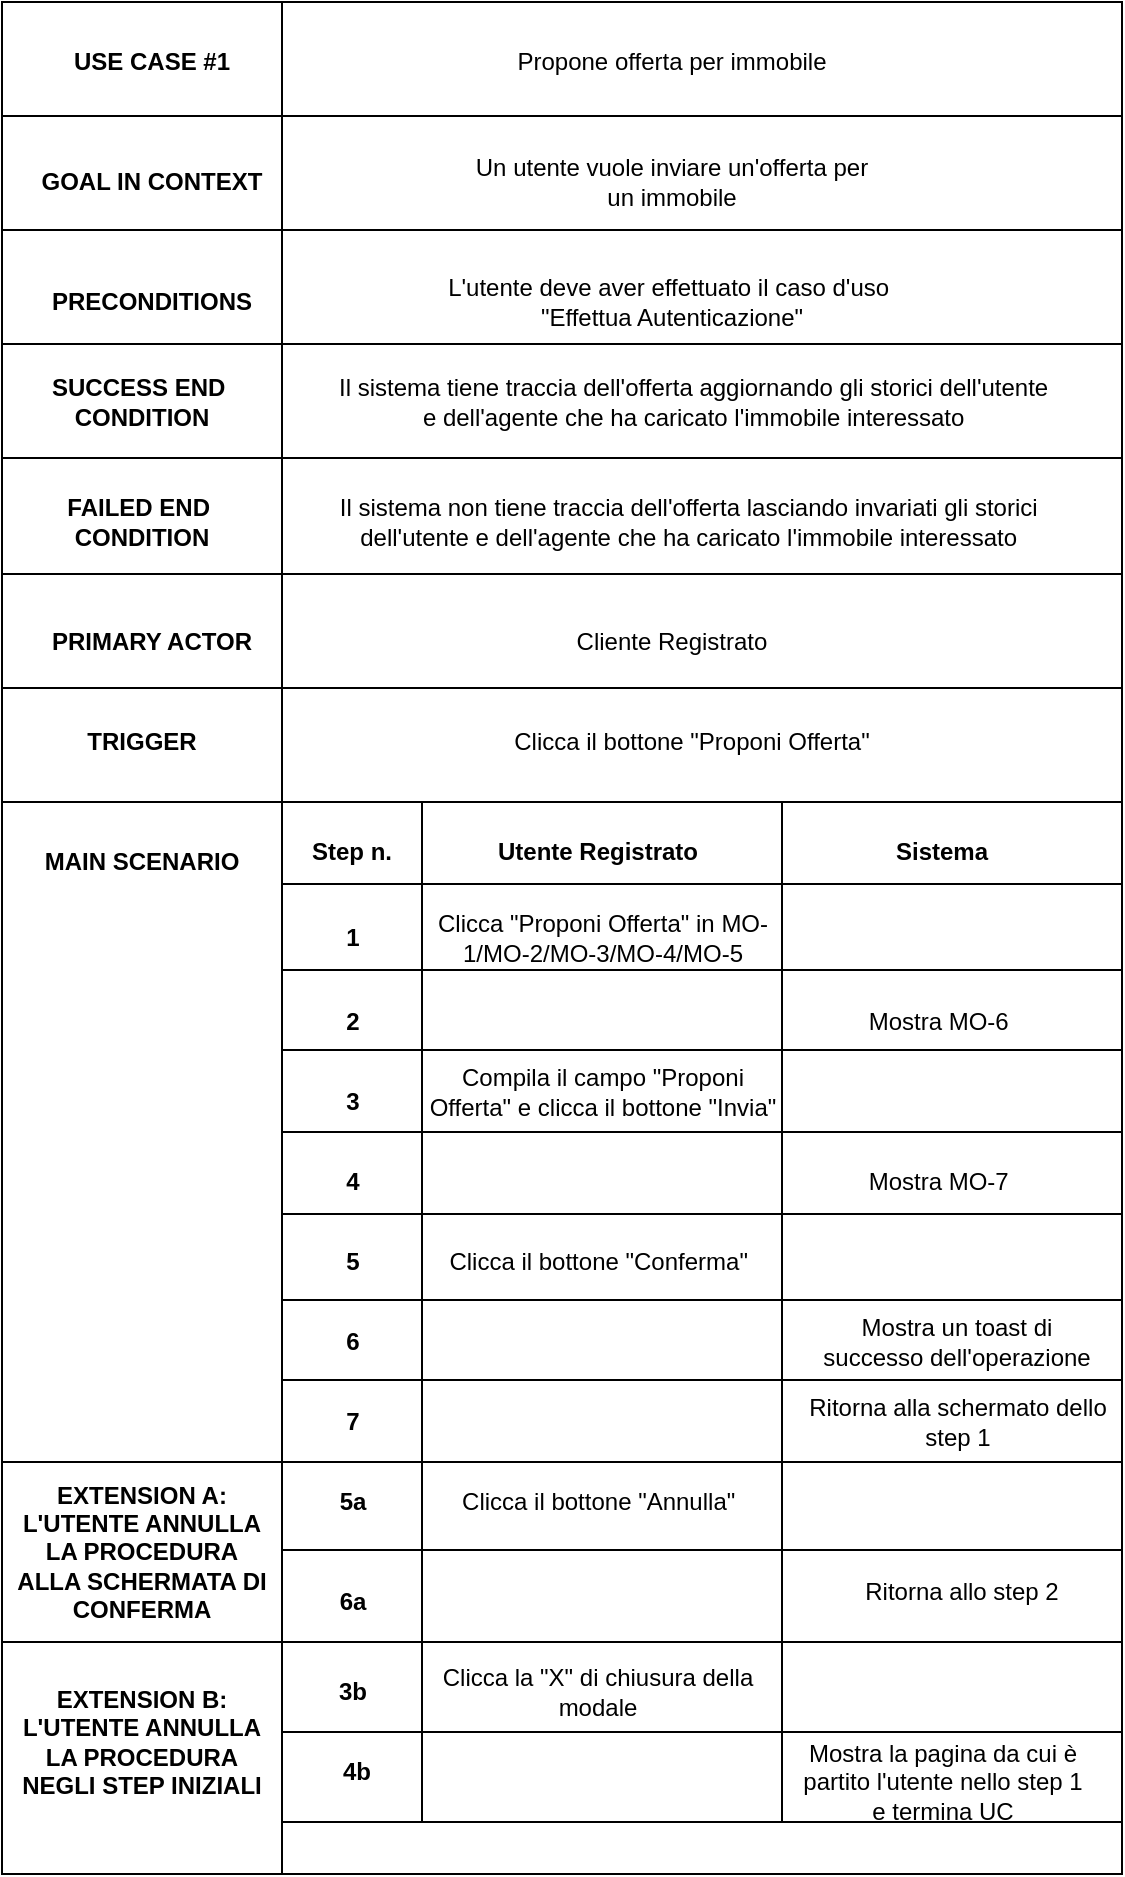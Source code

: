 <mxfile version="25.0.1" pages="2">
  <diagram name="InvioOfferta" id="PwwmJ5NGy3_vmTiixFz0">
    <mxGraphModel dx="1533" dy="665" grid="1" gridSize="10" guides="1" tooltips="1" connect="1" arrows="1" fold="1" page="1" pageScale="1" pageWidth="827" pageHeight="1169" math="0" shadow="0">
      <root>
        <mxCell id="0" />
        <mxCell id="1" parent="0" />
        <mxCell id="OHDVKGtbjxheF6xRG5eF-1" value="" style="shape=table;startSize=0;container=1;collapsible=0;childLayout=tableLayout;" parent="1" vertex="1">
          <mxGeometry x="120" y="60" width="560" height="936.0" as="geometry" />
        </mxCell>
        <mxCell id="OHDVKGtbjxheF6xRG5eF-5" value="" style="shape=tableRow;horizontal=0;startSize=0;swimlaneHead=0;swimlaneBody=0;strokeColor=inherit;top=0;left=0;bottom=0;right=0;collapsible=0;dropTarget=0;fillColor=none;points=[[0,0.5],[1,0.5]];portConstraint=eastwest;" parent="OHDVKGtbjxheF6xRG5eF-1" vertex="1">
          <mxGeometry width="560" height="57" as="geometry" />
        </mxCell>
        <mxCell id="OHDVKGtbjxheF6xRG5eF-6" value="" style="shape=partialRectangle;html=1;whiteSpace=wrap;connectable=0;strokeColor=inherit;overflow=hidden;fillColor=none;top=0;left=0;bottom=0;right=0;pointerEvents=1;" parent="OHDVKGtbjxheF6xRG5eF-5" vertex="1">
          <mxGeometry width="140" height="57" as="geometry">
            <mxRectangle width="140" height="57" as="alternateBounds" />
          </mxGeometry>
        </mxCell>
        <mxCell id="OHDVKGtbjxheF6xRG5eF-7" value="" style="shape=partialRectangle;html=1;whiteSpace=wrap;connectable=0;strokeColor=inherit;overflow=hidden;fillColor=none;top=0;left=0;bottom=0;right=0;pointerEvents=1;" parent="OHDVKGtbjxheF6xRG5eF-5" vertex="1">
          <mxGeometry x="140" width="420" height="57" as="geometry">
            <mxRectangle width="420" height="57" as="alternateBounds" />
          </mxGeometry>
        </mxCell>
        <mxCell id="OHDVKGtbjxheF6xRG5eF-2" value="" style="shape=tableRow;horizontal=0;startSize=0;swimlaneHead=0;swimlaneBody=0;strokeColor=inherit;top=0;left=0;bottom=0;right=0;collapsible=0;dropTarget=0;fillColor=none;points=[[0,0.5],[1,0.5]];portConstraint=eastwest;" parent="OHDVKGtbjxheF6xRG5eF-1" vertex="1">
          <mxGeometry y="57" width="560" height="57" as="geometry" />
        </mxCell>
        <mxCell id="OHDVKGtbjxheF6xRG5eF-3" value="" style="shape=partialRectangle;html=1;whiteSpace=wrap;connectable=0;strokeColor=inherit;overflow=hidden;fillColor=none;top=0;left=0;bottom=0;right=0;pointerEvents=1;" parent="OHDVKGtbjxheF6xRG5eF-2" vertex="1">
          <mxGeometry width="140" height="57" as="geometry">
            <mxRectangle width="140" height="57" as="alternateBounds" />
          </mxGeometry>
        </mxCell>
        <mxCell id="OHDVKGtbjxheF6xRG5eF-4" value="" style="shape=partialRectangle;html=1;whiteSpace=wrap;connectable=0;strokeColor=inherit;overflow=hidden;fillColor=none;top=0;left=0;bottom=0;right=0;pointerEvents=1;" parent="OHDVKGtbjxheF6xRG5eF-2" vertex="1">
          <mxGeometry x="140" width="420" height="57" as="geometry">
            <mxRectangle width="420" height="57" as="alternateBounds" />
          </mxGeometry>
        </mxCell>
        <mxCell id="OHDVKGtbjxheF6xRG5eF-8" value="" style="shape=tableRow;horizontal=0;startSize=0;swimlaneHead=0;swimlaneBody=0;strokeColor=inherit;top=0;left=0;bottom=0;right=0;collapsible=0;dropTarget=0;fillColor=none;points=[[0,0.5],[1,0.5]];portConstraint=eastwest;" parent="OHDVKGtbjxheF6xRG5eF-1" vertex="1">
          <mxGeometry y="114" width="560" height="57" as="geometry" />
        </mxCell>
        <mxCell id="OHDVKGtbjxheF6xRG5eF-9" value="" style="shape=partialRectangle;html=1;whiteSpace=wrap;connectable=0;strokeColor=inherit;overflow=hidden;fillColor=none;top=0;left=0;bottom=0;right=0;pointerEvents=1;" parent="OHDVKGtbjxheF6xRG5eF-8" vertex="1">
          <mxGeometry width="140" height="57" as="geometry">
            <mxRectangle width="140" height="57" as="alternateBounds" />
          </mxGeometry>
        </mxCell>
        <mxCell id="OHDVKGtbjxheF6xRG5eF-10" value="" style="shape=partialRectangle;html=1;whiteSpace=wrap;connectable=0;strokeColor=inherit;overflow=hidden;fillColor=none;top=0;left=0;bottom=0;right=0;pointerEvents=1;" parent="OHDVKGtbjxheF6xRG5eF-8" vertex="1">
          <mxGeometry x="140" width="420" height="57" as="geometry">
            <mxRectangle width="420" height="57" as="alternateBounds" />
          </mxGeometry>
        </mxCell>
        <mxCell id="OHDVKGtbjxheF6xRG5eF-11" value="" style="shape=tableRow;horizontal=0;startSize=0;swimlaneHead=0;swimlaneBody=0;strokeColor=inherit;top=0;left=0;bottom=0;right=0;collapsible=0;dropTarget=0;fillColor=none;points=[[0,0.5],[1,0.5]];portConstraint=eastwest;" parent="OHDVKGtbjxheF6xRG5eF-1" vertex="1">
          <mxGeometry y="171" width="560" height="57" as="geometry" />
        </mxCell>
        <mxCell id="OHDVKGtbjxheF6xRG5eF-12" value="" style="shape=partialRectangle;html=1;whiteSpace=wrap;connectable=0;strokeColor=inherit;overflow=hidden;fillColor=none;top=0;left=0;bottom=0;right=0;pointerEvents=1;" parent="OHDVKGtbjxheF6xRG5eF-11" vertex="1">
          <mxGeometry width="140" height="57" as="geometry">
            <mxRectangle width="140" height="57" as="alternateBounds" />
          </mxGeometry>
        </mxCell>
        <mxCell id="OHDVKGtbjxheF6xRG5eF-13" value="" style="shape=partialRectangle;html=1;whiteSpace=wrap;connectable=0;strokeColor=inherit;overflow=hidden;fillColor=none;top=0;left=0;bottom=0;right=0;pointerEvents=1;" parent="OHDVKGtbjxheF6xRG5eF-11" vertex="1">
          <mxGeometry x="140" width="420" height="57" as="geometry">
            <mxRectangle width="420" height="57" as="alternateBounds" />
          </mxGeometry>
        </mxCell>
        <mxCell id="OHDVKGtbjxheF6xRG5eF-14" value="" style="shape=tableRow;horizontal=0;startSize=0;swimlaneHead=0;swimlaneBody=0;strokeColor=inherit;top=0;left=0;bottom=0;right=0;collapsible=0;dropTarget=0;fillColor=none;points=[[0,0.5],[1,0.5]];portConstraint=eastwest;" parent="OHDVKGtbjxheF6xRG5eF-1" vertex="1">
          <mxGeometry y="228" width="560" height="58" as="geometry" />
        </mxCell>
        <mxCell id="OHDVKGtbjxheF6xRG5eF-15" value="" style="shape=partialRectangle;html=1;whiteSpace=wrap;connectable=0;strokeColor=inherit;overflow=hidden;fillColor=none;top=0;left=0;bottom=0;right=0;pointerEvents=1;" parent="OHDVKGtbjxheF6xRG5eF-14" vertex="1">
          <mxGeometry width="140" height="58" as="geometry">
            <mxRectangle width="140" height="58" as="alternateBounds" />
          </mxGeometry>
        </mxCell>
        <mxCell id="OHDVKGtbjxheF6xRG5eF-16" value="" style="shape=partialRectangle;html=1;whiteSpace=wrap;connectable=0;strokeColor=inherit;overflow=hidden;fillColor=none;top=0;left=0;bottom=0;right=0;pointerEvents=1;" parent="OHDVKGtbjxheF6xRG5eF-14" vertex="1">
          <mxGeometry x="140" width="420" height="58" as="geometry">
            <mxRectangle width="420" height="58" as="alternateBounds" />
          </mxGeometry>
        </mxCell>
        <mxCell id="OHDVKGtbjxheF6xRG5eF-17" value="" style="shape=tableRow;horizontal=0;startSize=0;swimlaneHead=0;swimlaneBody=0;strokeColor=inherit;top=0;left=0;bottom=0;right=0;collapsible=0;dropTarget=0;fillColor=none;points=[[0,0.5],[1,0.5]];portConstraint=eastwest;" parent="OHDVKGtbjxheF6xRG5eF-1" vertex="1">
          <mxGeometry y="286" width="560" height="57" as="geometry" />
        </mxCell>
        <mxCell id="OHDVKGtbjxheF6xRG5eF-18" value="" style="shape=partialRectangle;html=1;whiteSpace=wrap;connectable=0;strokeColor=inherit;overflow=hidden;fillColor=none;top=0;left=0;bottom=0;right=0;pointerEvents=1;" parent="OHDVKGtbjxheF6xRG5eF-17" vertex="1">
          <mxGeometry width="140" height="57" as="geometry">
            <mxRectangle width="140" height="57" as="alternateBounds" />
          </mxGeometry>
        </mxCell>
        <mxCell id="OHDVKGtbjxheF6xRG5eF-19" value="" style="shape=partialRectangle;html=1;whiteSpace=wrap;connectable=0;strokeColor=inherit;overflow=hidden;fillColor=none;top=0;left=0;bottom=0;right=0;pointerEvents=1;" parent="OHDVKGtbjxheF6xRG5eF-17" vertex="1">
          <mxGeometry x="140" width="420" height="57" as="geometry">
            <mxRectangle width="420" height="57" as="alternateBounds" />
          </mxGeometry>
        </mxCell>
        <mxCell id="OHDVKGtbjxheF6xRG5eF-20" value="" style="shape=tableRow;horizontal=0;startSize=0;swimlaneHead=0;swimlaneBody=0;strokeColor=inherit;top=0;left=0;bottom=0;right=0;collapsible=0;dropTarget=0;fillColor=none;points=[[0,0.5],[1,0.5]];portConstraint=eastwest;" parent="OHDVKGtbjxheF6xRG5eF-1" vertex="1">
          <mxGeometry y="343" width="560" height="57" as="geometry" />
        </mxCell>
        <mxCell id="OHDVKGtbjxheF6xRG5eF-21" value="" style="shape=partialRectangle;html=1;whiteSpace=wrap;connectable=0;strokeColor=inherit;overflow=hidden;fillColor=none;top=0;left=0;bottom=0;right=0;pointerEvents=1;" parent="OHDVKGtbjxheF6xRG5eF-20" vertex="1">
          <mxGeometry width="140" height="57" as="geometry">
            <mxRectangle width="140" height="57" as="alternateBounds" />
          </mxGeometry>
        </mxCell>
        <mxCell id="OHDVKGtbjxheF6xRG5eF-22" value="" style="shape=partialRectangle;html=1;whiteSpace=wrap;connectable=0;strokeColor=inherit;overflow=hidden;fillColor=none;top=0;left=0;bottom=0;right=0;pointerEvents=1;" parent="OHDVKGtbjxheF6xRG5eF-20" vertex="1">
          <mxGeometry x="140" width="420" height="57" as="geometry">
            <mxRectangle width="420" height="57" as="alternateBounds" />
          </mxGeometry>
        </mxCell>
        <mxCell id="OHDVKGtbjxheF6xRG5eF-23" value="" style="shape=tableRow;horizontal=0;startSize=0;swimlaneHead=0;swimlaneBody=0;strokeColor=inherit;top=0;left=0;bottom=0;right=0;collapsible=0;dropTarget=0;fillColor=none;points=[[0,0.5],[1,0.5]];portConstraint=eastwest;" parent="OHDVKGtbjxheF6xRG5eF-1" vertex="1">
          <mxGeometry y="400" width="560" height="330" as="geometry" />
        </mxCell>
        <mxCell id="OHDVKGtbjxheF6xRG5eF-24" value="" style="shape=partialRectangle;html=1;whiteSpace=wrap;connectable=0;strokeColor=inherit;overflow=hidden;fillColor=none;top=0;left=0;bottom=0;right=0;pointerEvents=1;" parent="OHDVKGtbjxheF6xRG5eF-23" vertex="1">
          <mxGeometry width="140" height="330" as="geometry">
            <mxRectangle width="140" height="330" as="alternateBounds" />
          </mxGeometry>
        </mxCell>
        <mxCell id="OHDVKGtbjxheF6xRG5eF-25" value="" style="shape=partialRectangle;html=1;whiteSpace=wrap;connectable=0;strokeColor=inherit;overflow=hidden;fillColor=none;top=0;left=0;bottom=0;right=0;pointerEvents=1;" parent="OHDVKGtbjxheF6xRG5eF-23" vertex="1">
          <mxGeometry x="140" width="420" height="330" as="geometry">
            <mxRectangle width="420" height="330" as="alternateBounds" />
          </mxGeometry>
        </mxCell>
        <mxCell id="OHDVKGtbjxheF6xRG5eF-138" value="" style="shape=tableRow;horizontal=0;startSize=0;swimlaneHead=0;swimlaneBody=0;strokeColor=inherit;top=0;left=0;bottom=0;right=0;collapsible=0;dropTarget=0;fillColor=none;points=[[0,0.5],[1,0.5]];portConstraint=eastwest;" parent="OHDVKGtbjxheF6xRG5eF-1" vertex="1">
          <mxGeometry y="730" width="560" height="90" as="geometry" />
        </mxCell>
        <mxCell id="OHDVKGtbjxheF6xRG5eF-139" value="" style="shape=partialRectangle;html=1;whiteSpace=wrap;connectable=0;strokeColor=inherit;overflow=hidden;fillColor=none;top=0;left=0;bottom=0;right=0;pointerEvents=1;" parent="OHDVKGtbjxheF6xRG5eF-138" vertex="1">
          <mxGeometry width="140" height="90" as="geometry">
            <mxRectangle width="140" height="90" as="alternateBounds" />
          </mxGeometry>
        </mxCell>
        <mxCell id="OHDVKGtbjxheF6xRG5eF-140" value="" style="shape=partialRectangle;html=1;whiteSpace=wrap;connectable=0;strokeColor=inherit;overflow=hidden;fillColor=none;top=0;left=0;bottom=0;right=0;pointerEvents=1;" parent="OHDVKGtbjxheF6xRG5eF-138" vertex="1">
          <mxGeometry x="140" width="420" height="90" as="geometry">
            <mxRectangle width="420" height="90" as="alternateBounds" />
          </mxGeometry>
        </mxCell>
        <mxCell id="OHDVKGtbjxheF6xRG5eF-26" value="" style="shape=tableRow;horizontal=0;startSize=0;swimlaneHead=0;swimlaneBody=0;strokeColor=inherit;top=0;left=0;bottom=0;right=0;collapsible=0;dropTarget=0;fillColor=none;points=[[0,0.5],[1,0.5]];portConstraint=eastwest;" parent="OHDVKGtbjxheF6xRG5eF-1" vertex="1">
          <mxGeometry y="820" width="560" height="116" as="geometry" />
        </mxCell>
        <mxCell id="OHDVKGtbjxheF6xRG5eF-27" value="" style="shape=partialRectangle;html=1;whiteSpace=wrap;connectable=0;strokeColor=inherit;overflow=hidden;fillColor=none;top=0;left=0;bottom=0;right=0;pointerEvents=1;" parent="OHDVKGtbjxheF6xRG5eF-26" vertex="1">
          <mxGeometry width="140" height="116" as="geometry">
            <mxRectangle width="140" height="116" as="alternateBounds" />
          </mxGeometry>
        </mxCell>
        <mxCell id="OHDVKGtbjxheF6xRG5eF-28" value="" style="shape=partialRectangle;html=1;whiteSpace=wrap;connectable=0;strokeColor=inherit;overflow=hidden;fillColor=none;top=0;left=0;bottom=0;right=0;pointerEvents=1;" parent="OHDVKGtbjxheF6xRG5eF-26" vertex="1">
          <mxGeometry x="140" width="420" height="116" as="geometry">
            <mxRectangle width="420" height="116" as="alternateBounds" />
          </mxGeometry>
        </mxCell>
        <mxCell id="OHDVKGtbjxheF6xRG5eF-61" value="" style="shape=table;startSize=0;container=1;collapsible=0;childLayout=tableLayout;" parent="1" vertex="1">
          <mxGeometry x="260" y="460" width="420" height="330" as="geometry" />
        </mxCell>
        <mxCell id="OHDVKGtbjxheF6xRG5eF-62" value="" style="shape=tableRow;horizontal=0;startSize=0;swimlaneHead=0;swimlaneBody=0;strokeColor=inherit;top=0;left=0;bottom=0;right=0;collapsible=0;dropTarget=0;fillColor=none;points=[[0,0.5],[1,0.5]];portConstraint=eastwest;" parent="OHDVKGtbjxheF6xRG5eF-61" vertex="1">
          <mxGeometry width="420" height="41" as="geometry" />
        </mxCell>
        <mxCell id="OHDVKGtbjxheF6xRG5eF-63" value="" style="shape=partialRectangle;html=1;whiteSpace=wrap;connectable=0;strokeColor=inherit;overflow=hidden;fillColor=none;top=0;left=0;bottom=0;right=0;pointerEvents=1;" parent="OHDVKGtbjxheF6xRG5eF-62" vertex="1">
          <mxGeometry width="70" height="41" as="geometry">
            <mxRectangle width="70" height="41" as="alternateBounds" />
          </mxGeometry>
        </mxCell>
        <mxCell id="OHDVKGtbjxheF6xRG5eF-64" value="" style="shape=partialRectangle;html=1;whiteSpace=wrap;connectable=0;strokeColor=inherit;overflow=hidden;fillColor=none;top=0;left=0;bottom=0;right=0;pointerEvents=1;" parent="OHDVKGtbjxheF6xRG5eF-62" vertex="1">
          <mxGeometry x="70" width="180" height="41" as="geometry">
            <mxRectangle width="180" height="41" as="alternateBounds" />
          </mxGeometry>
        </mxCell>
        <mxCell id="OHDVKGtbjxheF6xRG5eF-65" value="" style="shape=partialRectangle;html=1;whiteSpace=wrap;connectable=0;strokeColor=inherit;overflow=hidden;fillColor=none;top=0;left=0;bottom=0;right=0;pointerEvents=1;" parent="OHDVKGtbjxheF6xRG5eF-62" vertex="1">
          <mxGeometry x="250" width="170" height="41" as="geometry">
            <mxRectangle width="170" height="41" as="alternateBounds" />
          </mxGeometry>
        </mxCell>
        <mxCell id="OHDVKGtbjxheF6xRG5eF-66" value="" style="shape=tableRow;horizontal=0;startSize=0;swimlaneHead=0;swimlaneBody=0;strokeColor=inherit;top=0;left=0;bottom=0;right=0;collapsible=0;dropTarget=0;fillColor=none;points=[[0,0.5],[1,0.5]];portConstraint=eastwest;" parent="OHDVKGtbjxheF6xRG5eF-61" vertex="1">
          <mxGeometry y="41" width="420" height="43" as="geometry" />
        </mxCell>
        <mxCell id="OHDVKGtbjxheF6xRG5eF-67" value="" style="shape=partialRectangle;html=1;whiteSpace=wrap;connectable=0;strokeColor=inherit;overflow=hidden;fillColor=none;top=0;left=0;bottom=0;right=0;pointerEvents=1;" parent="OHDVKGtbjxheF6xRG5eF-66" vertex="1">
          <mxGeometry width="70" height="43" as="geometry">
            <mxRectangle width="70" height="43" as="alternateBounds" />
          </mxGeometry>
        </mxCell>
        <mxCell id="OHDVKGtbjxheF6xRG5eF-68" value="" style="shape=partialRectangle;html=1;whiteSpace=wrap;connectable=0;strokeColor=inherit;overflow=hidden;fillColor=none;top=0;left=0;bottom=0;right=0;pointerEvents=1;" parent="OHDVKGtbjxheF6xRG5eF-66" vertex="1">
          <mxGeometry x="70" width="180" height="43" as="geometry">
            <mxRectangle width="180" height="43" as="alternateBounds" />
          </mxGeometry>
        </mxCell>
        <mxCell id="OHDVKGtbjxheF6xRG5eF-69" value="" style="shape=partialRectangle;html=1;whiteSpace=wrap;connectable=0;strokeColor=inherit;overflow=hidden;fillColor=none;top=0;left=0;bottom=0;right=0;pointerEvents=1;" parent="OHDVKGtbjxheF6xRG5eF-66" vertex="1">
          <mxGeometry x="250" width="170" height="43" as="geometry">
            <mxRectangle width="170" height="43" as="alternateBounds" />
          </mxGeometry>
        </mxCell>
        <mxCell id="OHDVKGtbjxheF6xRG5eF-70" value="" style="shape=tableRow;horizontal=0;startSize=0;swimlaneHead=0;swimlaneBody=0;strokeColor=inherit;top=0;left=0;bottom=0;right=0;collapsible=0;dropTarget=0;fillColor=none;points=[[0,0.5],[1,0.5]];portConstraint=eastwest;" parent="OHDVKGtbjxheF6xRG5eF-61" vertex="1">
          <mxGeometry y="84" width="420" height="40" as="geometry" />
        </mxCell>
        <mxCell id="OHDVKGtbjxheF6xRG5eF-71" value="" style="shape=partialRectangle;html=1;whiteSpace=wrap;connectable=0;strokeColor=inherit;overflow=hidden;fillColor=none;top=0;left=0;bottom=0;right=0;pointerEvents=1;" parent="OHDVKGtbjxheF6xRG5eF-70" vertex="1">
          <mxGeometry width="70" height="40" as="geometry">
            <mxRectangle width="70" height="40" as="alternateBounds" />
          </mxGeometry>
        </mxCell>
        <mxCell id="OHDVKGtbjxheF6xRG5eF-72" value="" style="shape=partialRectangle;html=1;whiteSpace=wrap;connectable=0;strokeColor=inherit;overflow=hidden;fillColor=none;top=0;left=0;bottom=0;right=0;pointerEvents=1;" parent="OHDVKGtbjxheF6xRG5eF-70" vertex="1">
          <mxGeometry x="70" width="180" height="40" as="geometry">
            <mxRectangle width="180" height="40" as="alternateBounds" />
          </mxGeometry>
        </mxCell>
        <mxCell id="OHDVKGtbjxheF6xRG5eF-73" value="" style="shape=partialRectangle;html=1;whiteSpace=wrap;connectable=0;strokeColor=inherit;overflow=hidden;fillColor=none;top=0;left=0;bottom=0;right=0;pointerEvents=1;" parent="OHDVKGtbjxheF6xRG5eF-70" vertex="1">
          <mxGeometry x="250" width="170" height="40" as="geometry">
            <mxRectangle width="170" height="40" as="alternateBounds" />
          </mxGeometry>
        </mxCell>
        <mxCell id="OHDVKGtbjxheF6xRG5eF-74" value="" style="shape=tableRow;horizontal=0;startSize=0;swimlaneHead=0;swimlaneBody=0;strokeColor=inherit;top=0;left=0;bottom=0;right=0;collapsible=0;dropTarget=0;fillColor=none;points=[[0,0.5],[1,0.5]];portConstraint=eastwest;" parent="OHDVKGtbjxheF6xRG5eF-61" vertex="1">
          <mxGeometry y="124" width="420" height="41" as="geometry" />
        </mxCell>
        <mxCell id="OHDVKGtbjxheF6xRG5eF-75" value="" style="shape=partialRectangle;html=1;whiteSpace=wrap;connectable=0;strokeColor=inherit;overflow=hidden;fillColor=none;top=0;left=0;bottom=0;right=0;pointerEvents=1;" parent="OHDVKGtbjxheF6xRG5eF-74" vertex="1">
          <mxGeometry width="70" height="41" as="geometry">
            <mxRectangle width="70" height="41" as="alternateBounds" />
          </mxGeometry>
        </mxCell>
        <mxCell id="OHDVKGtbjxheF6xRG5eF-76" value="" style="shape=partialRectangle;html=1;whiteSpace=wrap;connectable=0;strokeColor=inherit;overflow=hidden;fillColor=none;top=0;left=0;bottom=0;right=0;pointerEvents=1;" parent="OHDVKGtbjxheF6xRG5eF-74" vertex="1">
          <mxGeometry x="70" width="180" height="41" as="geometry">
            <mxRectangle width="180" height="41" as="alternateBounds" />
          </mxGeometry>
        </mxCell>
        <mxCell id="OHDVKGtbjxheF6xRG5eF-77" value="" style="shape=partialRectangle;html=1;whiteSpace=wrap;connectable=0;strokeColor=inherit;overflow=hidden;fillColor=none;top=0;left=0;bottom=0;right=0;pointerEvents=1;" parent="OHDVKGtbjxheF6xRG5eF-74" vertex="1">
          <mxGeometry x="250" width="170" height="41" as="geometry">
            <mxRectangle width="170" height="41" as="alternateBounds" />
          </mxGeometry>
        </mxCell>
        <mxCell id="OHDVKGtbjxheF6xRG5eF-78" value="" style="shape=tableRow;horizontal=0;startSize=0;swimlaneHead=0;swimlaneBody=0;strokeColor=inherit;top=0;left=0;bottom=0;right=0;collapsible=0;dropTarget=0;fillColor=none;points=[[0,0.5],[1,0.5]];portConstraint=eastwest;" parent="OHDVKGtbjxheF6xRG5eF-61" vertex="1">
          <mxGeometry y="165" width="420" height="41" as="geometry" />
        </mxCell>
        <mxCell id="OHDVKGtbjxheF6xRG5eF-79" value="" style="shape=partialRectangle;html=1;whiteSpace=wrap;connectable=0;strokeColor=inherit;overflow=hidden;fillColor=none;top=0;left=0;bottom=0;right=0;pointerEvents=1;" parent="OHDVKGtbjxheF6xRG5eF-78" vertex="1">
          <mxGeometry width="70" height="41" as="geometry">
            <mxRectangle width="70" height="41" as="alternateBounds" />
          </mxGeometry>
        </mxCell>
        <mxCell id="OHDVKGtbjxheF6xRG5eF-80" value="" style="shape=partialRectangle;html=1;whiteSpace=wrap;connectable=0;strokeColor=inherit;overflow=hidden;fillColor=none;top=0;left=0;bottom=0;right=0;pointerEvents=1;" parent="OHDVKGtbjxheF6xRG5eF-78" vertex="1">
          <mxGeometry x="70" width="180" height="41" as="geometry">
            <mxRectangle width="180" height="41" as="alternateBounds" />
          </mxGeometry>
        </mxCell>
        <mxCell id="OHDVKGtbjxheF6xRG5eF-81" value="" style="shape=partialRectangle;html=1;whiteSpace=wrap;connectable=0;strokeColor=inherit;overflow=hidden;fillColor=none;top=0;left=0;bottom=0;right=0;pointerEvents=1;" parent="OHDVKGtbjxheF6xRG5eF-78" vertex="1">
          <mxGeometry x="250" width="170" height="41" as="geometry">
            <mxRectangle width="170" height="41" as="alternateBounds" />
          </mxGeometry>
        </mxCell>
        <mxCell id="OHDVKGtbjxheF6xRG5eF-82" value="" style="shape=tableRow;horizontal=0;startSize=0;swimlaneHead=0;swimlaneBody=0;strokeColor=inherit;top=0;left=0;bottom=0;right=0;collapsible=0;dropTarget=0;fillColor=none;points=[[0,0.5],[1,0.5]];portConstraint=eastwest;" parent="OHDVKGtbjxheF6xRG5eF-61" vertex="1">
          <mxGeometry y="206" width="420" height="43" as="geometry" />
        </mxCell>
        <mxCell id="OHDVKGtbjxheF6xRG5eF-83" value="" style="shape=partialRectangle;html=1;whiteSpace=wrap;connectable=0;strokeColor=inherit;overflow=hidden;fillColor=none;top=0;left=0;bottom=0;right=0;pointerEvents=1;" parent="OHDVKGtbjxheF6xRG5eF-82" vertex="1">
          <mxGeometry width="70" height="43" as="geometry">
            <mxRectangle width="70" height="43" as="alternateBounds" />
          </mxGeometry>
        </mxCell>
        <mxCell id="OHDVKGtbjxheF6xRG5eF-84" value="" style="shape=partialRectangle;html=1;whiteSpace=wrap;connectable=0;strokeColor=inherit;overflow=hidden;fillColor=none;top=0;left=0;bottom=0;right=0;pointerEvents=1;" parent="OHDVKGtbjxheF6xRG5eF-82" vertex="1">
          <mxGeometry x="70" width="180" height="43" as="geometry">
            <mxRectangle width="180" height="43" as="alternateBounds" />
          </mxGeometry>
        </mxCell>
        <mxCell id="OHDVKGtbjxheF6xRG5eF-85" value="" style="shape=partialRectangle;html=1;whiteSpace=wrap;connectable=0;strokeColor=inherit;overflow=hidden;fillColor=none;top=0;left=0;bottom=0;right=0;pointerEvents=1;" parent="OHDVKGtbjxheF6xRG5eF-82" vertex="1">
          <mxGeometry x="250" width="170" height="43" as="geometry">
            <mxRectangle width="170" height="43" as="alternateBounds" />
          </mxGeometry>
        </mxCell>
        <mxCell id="OHDVKGtbjxheF6xRG5eF-86" value="" style="shape=tableRow;horizontal=0;startSize=0;swimlaneHead=0;swimlaneBody=0;strokeColor=inherit;top=0;left=0;bottom=0;right=0;collapsible=0;dropTarget=0;fillColor=none;points=[[0,0.5],[1,0.5]];portConstraint=eastwest;" parent="OHDVKGtbjxheF6xRG5eF-61" vertex="1">
          <mxGeometry y="249" width="420" height="40" as="geometry" />
        </mxCell>
        <mxCell id="OHDVKGtbjxheF6xRG5eF-87" value="" style="shape=partialRectangle;html=1;whiteSpace=wrap;connectable=0;strokeColor=inherit;overflow=hidden;fillColor=none;top=0;left=0;bottom=0;right=0;pointerEvents=1;" parent="OHDVKGtbjxheF6xRG5eF-86" vertex="1">
          <mxGeometry width="70" height="40" as="geometry">
            <mxRectangle width="70" height="40" as="alternateBounds" />
          </mxGeometry>
        </mxCell>
        <mxCell id="OHDVKGtbjxheF6xRG5eF-88" value="" style="shape=partialRectangle;html=1;whiteSpace=wrap;connectable=0;strokeColor=inherit;overflow=hidden;fillColor=none;top=0;left=0;bottom=0;right=0;pointerEvents=1;" parent="OHDVKGtbjxheF6xRG5eF-86" vertex="1">
          <mxGeometry x="70" width="180" height="40" as="geometry">
            <mxRectangle width="180" height="40" as="alternateBounds" />
          </mxGeometry>
        </mxCell>
        <mxCell id="OHDVKGtbjxheF6xRG5eF-89" value="" style="shape=partialRectangle;html=1;whiteSpace=wrap;connectable=0;strokeColor=inherit;overflow=hidden;fillColor=none;top=0;left=0;bottom=0;right=0;pointerEvents=1;" parent="OHDVKGtbjxheF6xRG5eF-86" vertex="1">
          <mxGeometry x="250" width="170" height="40" as="geometry">
            <mxRectangle width="170" height="40" as="alternateBounds" />
          </mxGeometry>
        </mxCell>
        <mxCell id="OHDVKGtbjxheF6xRG5eF-90" value="" style="shape=tableRow;horizontal=0;startSize=0;swimlaneHead=0;swimlaneBody=0;strokeColor=inherit;top=0;left=0;bottom=0;right=0;collapsible=0;dropTarget=0;fillColor=none;points=[[0,0.5],[1,0.5]];portConstraint=eastwest;" parent="OHDVKGtbjxheF6xRG5eF-61" vertex="1">
          <mxGeometry y="289" width="420" height="41" as="geometry" />
        </mxCell>
        <mxCell id="OHDVKGtbjxheF6xRG5eF-91" value="" style="shape=partialRectangle;html=1;whiteSpace=wrap;connectable=0;strokeColor=inherit;overflow=hidden;fillColor=none;top=0;left=0;bottom=0;right=0;pointerEvents=1;" parent="OHDVKGtbjxheF6xRG5eF-90" vertex="1">
          <mxGeometry width="70" height="41" as="geometry">
            <mxRectangle width="70" height="41" as="alternateBounds" />
          </mxGeometry>
        </mxCell>
        <mxCell id="OHDVKGtbjxheF6xRG5eF-92" value="" style="shape=partialRectangle;html=1;whiteSpace=wrap;connectable=0;strokeColor=inherit;overflow=hidden;fillColor=none;top=0;left=0;bottom=0;right=0;pointerEvents=1;" parent="OHDVKGtbjxheF6xRG5eF-90" vertex="1">
          <mxGeometry x="70" width="180" height="41" as="geometry">
            <mxRectangle width="180" height="41" as="alternateBounds" />
          </mxGeometry>
        </mxCell>
        <mxCell id="OHDVKGtbjxheF6xRG5eF-93" value="" style="shape=partialRectangle;html=1;whiteSpace=wrap;connectable=0;strokeColor=inherit;overflow=hidden;fillColor=none;top=0;left=0;bottom=0;right=0;pointerEvents=1;" parent="OHDVKGtbjxheF6xRG5eF-90" vertex="1">
          <mxGeometry x="250" width="170" height="41" as="geometry">
            <mxRectangle width="170" height="41" as="alternateBounds" />
          </mxGeometry>
        </mxCell>
        <mxCell id="qYflDDiI7B78xpO1K8rn-11" value="&lt;b&gt;USE CASE #1&lt;/b&gt;" style="text;html=1;align=center;verticalAlign=middle;whiteSpace=wrap;rounded=0;" parent="1" vertex="1">
          <mxGeometry x="130" y="70" width="130" height="40" as="geometry" />
        </mxCell>
        <mxCell id="qYflDDiI7B78xpO1K8rn-12" value="Propone offerta per immobile" style="text;html=1;align=center;verticalAlign=middle;whiteSpace=wrap;rounded=0;" parent="1" vertex="1">
          <mxGeometry x="350" y="70" width="210" height="40" as="geometry" />
        </mxCell>
        <mxCell id="qYflDDiI7B78xpO1K8rn-13" value="&lt;b&gt;GOAL IN CONTEXT&lt;/b&gt;" style="text;html=1;align=center;verticalAlign=middle;whiteSpace=wrap;rounded=0;" parent="1" vertex="1">
          <mxGeometry x="130" y="130" width="130" height="40" as="geometry" />
        </mxCell>
        <mxCell id="qYflDDiI7B78xpO1K8rn-14" value="&lt;b&gt;PRECONDITIONS&lt;/b&gt;&lt;span style=&quot;color: rgba(0, 0, 0, 0); font-family: monospace; font-size: 0px; text-align: start; text-wrap-mode: nowrap;&quot;&gt;%3CmxGraphModel%3E%3Croot%3E%3CmxCell%20id%3D%220%22%2F%3E%3CmxCell%20id%3D%221%22%20parent%3D%220%22%2F%3E%3CmxCell%20id%3D%222%22%20value%3D%22%26lt%3Bb%26gt%3BUSE%20CASE%20%231%26lt%3B%2Fb%26gt%3B%22%20style%3D%22text%3Bhtml%3D1%3Balign%3Dcenter%3BverticalAlign%3Dmiddle%3BwhiteSpace%3Dwrap%3Brounded%3D0%3B%22%20vertex%3D%221%22%20parent%3D%221%22%3E%3CmxGeometry%20x%3D%22120%22%20y%3D%2270%22%20width%3D%22130%22%20height%3D%2240%22%20as%3D%22geometry%22%2F%3E%3C%2FmxCell%3E%3C%2Froot%3E%3C%2FmxGraphModel%3E&lt;/span&gt;" style="text;html=1;align=center;verticalAlign=middle;whiteSpace=wrap;rounded=0;" parent="1" vertex="1">
          <mxGeometry x="130" y="190" width="130" height="40" as="geometry" />
        </mxCell>
        <mxCell id="qYflDDiI7B78xpO1K8rn-15" value="&lt;b&gt;SUCCESS END&amp;nbsp;&lt;/b&gt;&lt;div&gt;&lt;b&gt;CONDITION&lt;/b&gt;&lt;/div&gt;" style="text;html=1;align=center;verticalAlign=middle;whiteSpace=wrap;rounded=0;" parent="1" vertex="1">
          <mxGeometry x="125" y="240" width="130" height="40" as="geometry" />
        </mxCell>
        <mxCell id="qYflDDiI7B78xpO1K8rn-16" value="&lt;b&gt;FAILED END&amp;nbsp;&lt;/b&gt;&lt;div&gt;&lt;b&gt;CONDITION&lt;/b&gt;&lt;/div&gt;" style="text;html=1;align=center;verticalAlign=middle;whiteSpace=wrap;rounded=0;" parent="1" vertex="1">
          <mxGeometry x="125" y="300" width="130" height="40" as="geometry" />
        </mxCell>
        <mxCell id="qYflDDiI7B78xpO1K8rn-17" value="&lt;b&gt;PRIMARY ACTOR&lt;/b&gt;" style="text;html=1;align=center;verticalAlign=middle;whiteSpace=wrap;rounded=0;" parent="1" vertex="1">
          <mxGeometry x="130" y="360" width="130" height="40" as="geometry" />
        </mxCell>
        <mxCell id="qYflDDiI7B78xpO1K8rn-18" value="&lt;b&gt;TRIGGER&lt;/b&gt;" style="text;html=1;align=center;verticalAlign=middle;whiteSpace=wrap;rounded=0;" parent="1" vertex="1">
          <mxGeometry x="125" y="410" width="130" height="40" as="geometry" />
        </mxCell>
        <mxCell id="qYflDDiI7B78xpO1K8rn-29" value="Un utente vuole inviare un&#39;offerta per un immobile" style="text;html=1;align=center;verticalAlign=middle;whiteSpace=wrap;rounded=0;" parent="1" vertex="1">
          <mxGeometry x="350" y="130" width="210" height="40" as="geometry" />
        </mxCell>
        <mxCell id="qYflDDiI7B78xpO1K8rn-30" value="L&#39;utente deve aver effettuato il caso d&#39;uso&amp;nbsp;&lt;div&gt;&quot;Effettua Autenticazione&quot;&lt;/div&gt;" style="text;html=1;align=center;verticalAlign=middle;whiteSpace=wrap;rounded=0;" parent="1" vertex="1">
          <mxGeometry x="305" y="190" width="300" height="40" as="geometry" />
        </mxCell>
        <mxCell id="qYflDDiI7B78xpO1K8rn-31" value="Il sistema tiene traccia dell&#39;offerta aggiornando gli storici dell&#39;utente&amp;nbsp;&lt;div&gt;e dell&#39;agente che ha caricato l&#39;immobile interessato&amp;nbsp;&lt;/div&gt;" style="text;html=1;align=center;verticalAlign=middle;whiteSpace=wrap;rounded=0;" parent="1" vertex="1">
          <mxGeometry x="260" y="240" width="415" height="40" as="geometry" />
        </mxCell>
        <mxCell id="qYflDDiI7B78xpO1K8rn-32" value="Il sistema non tiene traccia dell&#39;offerta lasciando invariati gli storici&amp;nbsp;&lt;div&gt;dell&#39;utente&amp;nbsp;&lt;span style=&quot;background-color: initial;&quot;&gt;e dell&#39;agente che ha caricato l&#39;immobile interessato&amp;nbsp;&lt;/span&gt;&lt;/div&gt;" style="text;html=1;align=center;verticalAlign=middle;whiteSpace=wrap;rounded=0;" parent="1" vertex="1">
          <mxGeometry x="255" y="300" width="420" height="40" as="geometry" />
        </mxCell>
        <mxCell id="qYflDDiI7B78xpO1K8rn-33" value="Cliente Registrato" style="text;html=1;align=center;verticalAlign=middle;whiteSpace=wrap;rounded=0;" parent="1" vertex="1">
          <mxGeometry x="350" y="360" width="210" height="40" as="geometry" />
        </mxCell>
        <mxCell id="qYflDDiI7B78xpO1K8rn-34" value="Clicca il bottone &quot;Proponi Offerta&quot;" style="text;html=1;align=center;verticalAlign=middle;whiteSpace=wrap;rounded=0;" parent="1" vertex="1">
          <mxGeometry x="360" y="410" width="210" height="40" as="geometry" />
        </mxCell>
        <mxCell id="qYflDDiI7B78xpO1K8rn-36" value="&lt;b&gt;MAIN SCENARIO&lt;/b&gt;" style="text;html=1;align=center;verticalAlign=middle;whiteSpace=wrap;rounded=0;" parent="1" vertex="1">
          <mxGeometry x="125" y="470" width="130" height="40" as="geometry" />
        </mxCell>
        <mxCell id="qYflDDiI7B78xpO1K8rn-40" value="&lt;b&gt;Step n.&lt;/b&gt;" style="text;html=1;align=center;verticalAlign=middle;whiteSpace=wrap;rounded=0;" parent="1" vertex="1">
          <mxGeometry x="270" y="470" width="50" height="30" as="geometry" />
        </mxCell>
        <mxCell id="qYflDDiI7B78xpO1K8rn-41" value="&lt;b&gt;Utente Registrato&lt;/b&gt;" style="text;html=1;align=center;verticalAlign=middle;whiteSpace=wrap;rounded=0;" parent="1" vertex="1">
          <mxGeometry x="352.5" y="470" width="130" height="30" as="geometry" />
        </mxCell>
        <mxCell id="qYflDDiI7B78xpO1K8rn-42" value="&lt;b&gt;Sistema&lt;/b&gt;" style="text;html=1;align=center;verticalAlign=middle;whiteSpace=wrap;rounded=0;" parent="1" vertex="1">
          <mxGeometry x="525" y="470" width="130" height="30" as="geometry" />
        </mxCell>
        <mxCell id="qYflDDiI7B78xpO1K8rn-44" value="&lt;b&gt;1&lt;/b&gt;" style="text;html=1;align=center;verticalAlign=middle;whiteSpace=wrap;rounded=0;" parent="1" vertex="1">
          <mxGeometry x="272.5" y="513" width="45" height="30" as="geometry" />
        </mxCell>
        <mxCell id="qYflDDiI7B78xpO1K8rn-45" value="Clicca &quot;Proponi Offerta&quot; in&amp;nbsp;&lt;span style=&quot;background-color: initial;&quot;&gt;MO-1/MO-2/MO-3/MO-4/MO-5&lt;/span&gt;" style="text;html=1;align=center;verticalAlign=middle;whiteSpace=wrap;rounded=0;" parent="1" vertex="1">
          <mxGeometry x="332.5" y="510.5" width="175" height="35" as="geometry" />
        </mxCell>
        <mxCell id="qYflDDiI7B78xpO1K8rn-47" value="&lt;b&gt;2&lt;/b&gt;" style="text;html=1;align=center;verticalAlign=middle;whiteSpace=wrap;rounded=0;" parent="1" vertex="1">
          <mxGeometry x="272.5" y="555" width="45" height="30" as="geometry" />
        </mxCell>
        <mxCell id="qYflDDiI7B78xpO1K8rn-48" value="Mostra MO-6&amp;nbsp;" style="text;html=1;align=center;verticalAlign=middle;whiteSpace=wrap;rounded=0;" parent="1" vertex="1">
          <mxGeometry x="525" y="550" width="130" height="40" as="geometry" />
        </mxCell>
        <mxCell id="qYflDDiI7B78xpO1K8rn-50" value="&lt;b&gt;3&lt;/b&gt;" style="text;html=1;align=center;verticalAlign=middle;whiteSpace=wrap;rounded=0;" parent="1" vertex="1">
          <mxGeometry x="272.5" y="594.5" width="45" height="30" as="geometry" />
        </mxCell>
        <mxCell id="qYflDDiI7B78xpO1K8rn-51" value="Compila il campo &quot;Proponi Offerta&quot; e clicca il bottone &quot;Invia&quot;" style="text;html=1;align=center;verticalAlign=middle;whiteSpace=wrap;rounded=0;" parent="1" vertex="1">
          <mxGeometry x="329.5" y="584.5" width="181" height="40" as="geometry" />
        </mxCell>
        <mxCell id="qYflDDiI7B78xpO1K8rn-53" value="&lt;b&gt;4&lt;/b&gt;" style="text;html=1;align=center;verticalAlign=middle;whiteSpace=wrap;rounded=0;" parent="1" vertex="1">
          <mxGeometry x="272.5" y="635" width="45" height="30" as="geometry" />
        </mxCell>
        <mxCell id="qYflDDiI7B78xpO1K8rn-54" value="Mostra MO-7&amp;nbsp;" style="text;html=1;align=center;verticalAlign=middle;whiteSpace=wrap;rounded=0;" parent="1" vertex="1">
          <mxGeometry x="525" y="630" width="130" height="40" as="geometry" />
        </mxCell>
        <mxCell id="qYflDDiI7B78xpO1K8rn-59" value="&lt;b&gt;5&lt;/b&gt;" style="text;html=1;align=center;verticalAlign=middle;whiteSpace=wrap;rounded=0;" parent="1" vertex="1">
          <mxGeometry x="272.5" y="675" width="45" height="30" as="geometry" />
        </mxCell>
        <mxCell id="qYflDDiI7B78xpO1K8rn-60" value="Clicca il bottone &quot;Conferma&quot;&amp;nbsp;" style="text;html=1;align=center;verticalAlign=middle;whiteSpace=wrap;rounded=0;" parent="1" vertex="1">
          <mxGeometry x="340" y="670" width="160" height="40" as="geometry" />
        </mxCell>
        <mxCell id="qYflDDiI7B78xpO1K8rn-62" value="Mostra un toast di successo dell&#39;operazione" style="text;html=1;align=center;verticalAlign=middle;whiteSpace=wrap;rounded=0;" parent="1" vertex="1">
          <mxGeometry x="525" y="710" width="145" height="40" as="geometry" />
        </mxCell>
        <mxCell id="qYflDDiI7B78xpO1K8rn-65" value="&lt;b&gt;6&lt;/b&gt;" style="text;html=1;align=center;verticalAlign=middle;whiteSpace=wrap;rounded=0;" parent="1" vertex="1">
          <mxGeometry x="272.5" y="715" width="45" height="30" as="geometry" />
        </mxCell>
        <mxCell id="qYflDDiI7B78xpO1K8rn-67" value="&lt;b&gt;7&lt;/b&gt;" style="text;html=1;align=center;verticalAlign=middle;whiteSpace=wrap;rounded=0;" parent="1" vertex="1">
          <mxGeometry x="272.5" y="760" width="45" height="20" as="geometry" />
        </mxCell>
        <mxCell id="qYflDDiI7B78xpO1K8rn-68" value="Ritorna alla schermato dello step 1" style="text;html=1;align=center;verticalAlign=middle;whiteSpace=wrap;rounded=0;" parent="1" vertex="1">
          <mxGeometry x="517.5" y="755" width="160" height="30" as="geometry" />
        </mxCell>
        <mxCell id="qYflDDiI7B78xpO1K8rn-70" value="&lt;b&gt;EXTENSION A:&lt;/b&gt;&lt;div&gt;&lt;b&gt;L&#39;UTENTE ANNULLA LA PROCEDURA ALLA SCHERMATA DI CONFERMA&lt;/b&gt;&lt;/div&gt;" style="text;html=1;align=center;verticalAlign=middle;whiteSpace=wrap;rounded=0;" parent="1" vertex="1">
          <mxGeometry x="125" y="800" width="130" height="70" as="geometry" />
        </mxCell>
        <mxCell id="qYflDDiI7B78xpO1K8rn-78" value="&lt;b&gt;EXTENSION B:&lt;/b&gt;&lt;div&gt;&lt;b&gt;L&#39;UTENTE ANNULLA LA PROCEDURA NEGLI STEP INIZIALI&lt;/b&gt;&lt;/div&gt;" style="text;html=1;align=center;verticalAlign=middle;whiteSpace=wrap;rounded=0;" parent="1" vertex="1">
          <mxGeometry x="125" y="895" width="130" height="70" as="geometry" />
        </mxCell>
        <mxCell id="KpFrGR25k532rt7Bh25q-1" value="" style="shape=table;startSize=0;container=1;collapsible=0;childLayout=tableLayout;" parent="1" vertex="1">
          <mxGeometry x="260" y="790" width="420" height="90" as="geometry" />
        </mxCell>
        <mxCell id="KpFrGR25k532rt7Bh25q-2" value="" style="shape=tableRow;horizontal=0;startSize=0;swimlaneHead=0;swimlaneBody=0;strokeColor=inherit;top=0;left=0;bottom=0;right=0;collapsible=0;dropTarget=0;fillColor=none;points=[[0,0.5],[1,0.5]];portConstraint=eastwest;" parent="KpFrGR25k532rt7Bh25q-1" vertex="1">
          <mxGeometry width="420" height="44" as="geometry" />
        </mxCell>
        <mxCell id="KpFrGR25k532rt7Bh25q-3" value="" style="shape=partialRectangle;html=1;whiteSpace=wrap;connectable=0;strokeColor=inherit;overflow=hidden;fillColor=none;top=0;left=0;bottom=0;right=0;pointerEvents=1;" parent="KpFrGR25k532rt7Bh25q-2" vertex="1">
          <mxGeometry width="70" height="44" as="geometry">
            <mxRectangle width="70" height="44" as="alternateBounds" />
          </mxGeometry>
        </mxCell>
        <mxCell id="KpFrGR25k532rt7Bh25q-4" value="" style="shape=partialRectangle;html=1;whiteSpace=wrap;connectable=0;strokeColor=inherit;overflow=hidden;fillColor=none;top=0;left=0;bottom=0;right=0;pointerEvents=1;" parent="KpFrGR25k532rt7Bh25q-2" vertex="1">
          <mxGeometry x="70" width="180" height="44" as="geometry">
            <mxRectangle width="180" height="44" as="alternateBounds" />
          </mxGeometry>
        </mxCell>
        <mxCell id="KpFrGR25k532rt7Bh25q-5" value="" style="shape=partialRectangle;html=1;whiteSpace=wrap;connectable=0;strokeColor=inherit;overflow=hidden;fillColor=none;top=0;left=0;bottom=0;right=0;pointerEvents=1;" parent="KpFrGR25k532rt7Bh25q-2" vertex="1">
          <mxGeometry x="250" width="170" height="44" as="geometry">
            <mxRectangle width="170" height="44" as="alternateBounds" />
          </mxGeometry>
        </mxCell>
        <mxCell id="KpFrGR25k532rt7Bh25q-6" value="" style="shape=tableRow;horizontal=0;startSize=0;swimlaneHead=0;swimlaneBody=0;strokeColor=inherit;top=0;left=0;bottom=0;right=0;collapsible=0;dropTarget=0;fillColor=none;points=[[0,0.5],[1,0.5]];portConstraint=eastwest;" parent="KpFrGR25k532rt7Bh25q-1" vertex="1">
          <mxGeometry y="44" width="420" height="46" as="geometry" />
        </mxCell>
        <mxCell id="KpFrGR25k532rt7Bh25q-7" value="" style="shape=partialRectangle;html=1;whiteSpace=wrap;connectable=0;strokeColor=inherit;overflow=hidden;fillColor=none;top=0;left=0;bottom=0;right=0;pointerEvents=1;" parent="KpFrGR25k532rt7Bh25q-6" vertex="1">
          <mxGeometry width="70" height="46" as="geometry">
            <mxRectangle width="70" height="46" as="alternateBounds" />
          </mxGeometry>
        </mxCell>
        <mxCell id="KpFrGR25k532rt7Bh25q-8" value="" style="shape=partialRectangle;html=1;whiteSpace=wrap;connectable=0;strokeColor=inherit;overflow=hidden;fillColor=none;top=0;left=0;bottom=0;right=0;pointerEvents=1;" parent="KpFrGR25k532rt7Bh25q-6" vertex="1">
          <mxGeometry x="70" width="180" height="46" as="geometry">
            <mxRectangle width="180" height="46" as="alternateBounds" />
          </mxGeometry>
        </mxCell>
        <mxCell id="KpFrGR25k532rt7Bh25q-9" value="" style="shape=partialRectangle;html=1;whiteSpace=wrap;connectable=0;strokeColor=inherit;overflow=hidden;fillColor=none;top=0;left=0;bottom=0;right=0;pointerEvents=1;" parent="KpFrGR25k532rt7Bh25q-6" vertex="1">
          <mxGeometry x="250" width="170" height="46" as="geometry">
            <mxRectangle width="170" height="46" as="alternateBounds" />
          </mxGeometry>
        </mxCell>
        <mxCell id="KpFrGR25k532rt7Bh25q-10" value="&lt;b&gt;5a&lt;/b&gt;&lt;span style=&quot;color: rgba(0, 0, 0, 0); font-family: monospace; font-size: 0px; text-align: start; text-wrap-mode: nowrap;&quot;&gt;%3CmxGraphModel%3E%3Croot%3E%3CmxCell%20id%3D%220%22%2F%3E%3CmxCell%20id%3D%221%22%20parent%3D%220%22%2F%3E%3CmxCell%20id%3D%222%22%20value%3D%22%26lt%3Bb%26gt%3B7%26lt%3B%2Fb%26gt%3B%22%20style%3D%22text%3Bhtml%3D1%3Balign%3Dcenter%3BverticalAlign%3Dmiddle%3BwhiteSpace%3Dwrap%3Brounded%3D0%3B%22%20vertex%3D%221%22%20parent%3D%221%22%3E%3CmxGeometry%20x%3D%22272.5%22%20y%3D%22760%22%20width%3D%2245%22%20height%3D%2220%22%20as%3D%22geometry%22%2F%3E%3C%2FmxCell%3E%3C%2Froot%3E%3C%2FmxGraphModel%3E&lt;/span&gt;" style="text;html=1;align=center;verticalAlign=middle;whiteSpace=wrap;rounded=0;" parent="1" vertex="1">
          <mxGeometry x="272.5" y="800" width="45" height="20" as="geometry" />
        </mxCell>
        <mxCell id="KpFrGR25k532rt7Bh25q-11" value="&lt;b&gt;6a&lt;/b&gt;" style="text;html=1;align=center;verticalAlign=middle;whiteSpace=wrap;rounded=0;" parent="1" vertex="1">
          <mxGeometry x="272.5" y="850" width="45" height="20" as="geometry" />
        </mxCell>
        <mxCell id="KpFrGR25k532rt7Bh25q-12" value="Clicca il bottone &quot;Annulla&quot;&amp;nbsp;" style="text;html=1;align=center;verticalAlign=middle;whiteSpace=wrap;rounded=0;" parent="1" vertex="1">
          <mxGeometry x="340" y="795" width="160" height="30" as="geometry" />
        </mxCell>
        <mxCell id="mHSFYZS-jyCkrbk53e7z-1" value="Ritorna allo step 2" style="text;html=1;align=center;verticalAlign=middle;whiteSpace=wrap;rounded=0;" parent="1" vertex="1">
          <mxGeometry x="520" y="840" width="160" height="30" as="geometry" />
        </mxCell>
        <mxCell id="mHSFYZS-jyCkrbk53e7z-40" value="" style="shape=table;startSize=0;container=1;collapsible=0;childLayout=tableLayout;" parent="1" vertex="1">
          <mxGeometry x="260" y="880" width="420" height="90" as="geometry" />
        </mxCell>
        <mxCell id="mHSFYZS-jyCkrbk53e7z-41" value="" style="shape=tableRow;horizontal=0;startSize=0;swimlaneHead=0;swimlaneBody=0;strokeColor=inherit;top=0;left=0;bottom=0;right=0;collapsible=0;dropTarget=0;fillColor=none;points=[[0,0.5],[1,0.5]];portConstraint=eastwest;" parent="mHSFYZS-jyCkrbk53e7z-40" vertex="1">
          <mxGeometry width="420" height="45" as="geometry" />
        </mxCell>
        <mxCell id="mHSFYZS-jyCkrbk53e7z-42" value="" style="shape=partialRectangle;html=1;whiteSpace=wrap;connectable=0;strokeColor=inherit;overflow=hidden;fillColor=none;top=0;left=0;bottom=0;right=0;pointerEvents=1;" parent="mHSFYZS-jyCkrbk53e7z-41" vertex="1">
          <mxGeometry width="70" height="45" as="geometry">
            <mxRectangle width="70" height="45" as="alternateBounds" />
          </mxGeometry>
        </mxCell>
        <mxCell id="mHSFYZS-jyCkrbk53e7z-43" value="" style="shape=partialRectangle;html=1;whiteSpace=wrap;connectable=0;strokeColor=inherit;overflow=hidden;fillColor=none;top=0;left=0;bottom=0;right=0;pointerEvents=1;" parent="mHSFYZS-jyCkrbk53e7z-41" vertex="1">
          <mxGeometry x="70" width="180" height="45" as="geometry">
            <mxRectangle width="180" height="45" as="alternateBounds" />
          </mxGeometry>
        </mxCell>
        <mxCell id="mHSFYZS-jyCkrbk53e7z-44" value="" style="shape=partialRectangle;html=1;whiteSpace=wrap;connectable=0;strokeColor=inherit;overflow=hidden;fillColor=none;top=0;left=0;bottom=0;right=0;pointerEvents=1;" parent="mHSFYZS-jyCkrbk53e7z-41" vertex="1">
          <mxGeometry x="250" width="170" height="45" as="geometry">
            <mxRectangle width="170" height="45" as="alternateBounds" />
          </mxGeometry>
        </mxCell>
        <mxCell id="mHSFYZS-jyCkrbk53e7z-45" value="" style="shape=tableRow;horizontal=0;startSize=0;swimlaneHead=0;swimlaneBody=0;strokeColor=inherit;top=0;left=0;bottom=0;right=0;collapsible=0;dropTarget=0;fillColor=none;points=[[0,0.5],[1,0.5]];portConstraint=eastwest;" parent="mHSFYZS-jyCkrbk53e7z-40" vertex="1">
          <mxGeometry y="45" width="420" height="45" as="geometry" />
        </mxCell>
        <mxCell id="mHSFYZS-jyCkrbk53e7z-46" value="" style="shape=partialRectangle;html=1;whiteSpace=wrap;connectable=0;strokeColor=inherit;overflow=hidden;fillColor=none;top=0;left=0;bottom=0;right=0;pointerEvents=1;" parent="mHSFYZS-jyCkrbk53e7z-45" vertex="1">
          <mxGeometry width="70" height="45" as="geometry">
            <mxRectangle width="70" height="45" as="alternateBounds" />
          </mxGeometry>
        </mxCell>
        <mxCell id="mHSFYZS-jyCkrbk53e7z-47" value="" style="shape=partialRectangle;html=1;whiteSpace=wrap;connectable=0;strokeColor=inherit;overflow=hidden;fillColor=none;top=0;left=0;bottom=0;right=0;pointerEvents=1;" parent="mHSFYZS-jyCkrbk53e7z-45" vertex="1">
          <mxGeometry x="70" width="180" height="45" as="geometry">
            <mxRectangle width="180" height="45" as="alternateBounds" />
          </mxGeometry>
        </mxCell>
        <mxCell id="mHSFYZS-jyCkrbk53e7z-48" value="" style="shape=partialRectangle;html=1;whiteSpace=wrap;connectable=0;strokeColor=inherit;overflow=hidden;fillColor=none;top=0;left=0;bottom=0;right=0;pointerEvents=1;" parent="mHSFYZS-jyCkrbk53e7z-45" vertex="1">
          <mxGeometry x="250" width="170" height="45" as="geometry">
            <mxRectangle width="170" height="45" as="alternateBounds" />
          </mxGeometry>
        </mxCell>
        <mxCell id="mHSFYZS-jyCkrbk53e7z-49" value="&lt;b&gt;3b&lt;/b&gt;" style="text;html=1;align=center;verticalAlign=middle;whiteSpace=wrap;rounded=0;" parent="1" vertex="1">
          <mxGeometry x="272.5" y="890" width="45" height="30" as="geometry" />
        </mxCell>
        <mxCell id="mHSFYZS-jyCkrbk53e7z-50" value="&lt;b&gt;4b&lt;/b&gt;" style="text;html=1;align=center;verticalAlign=middle;whiteSpace=wrap;rounded=0;" parent="1" vertex="1">
          <mxGeometry x="275" y="925" width="45" height="40" as="geometry" />
        </mxCell>
        <mxCell id="mHSFYZS-jyCkrbk53e7z-51" value="Clicca la &quot;X&quot; di chiusura della modale" style="text;html=1;align=center;verticalAlign=middle;whiteSpace=wrap;rounded=0;" parent="1" vertex="1">
          <mxGeometry x="332.5" y="885" width="170" height="40" as="geometry" />
        </mxCell>
        <mxCell id="mHSFYZS-jyCkrbk53e7z-52" value="Mostra la pagina da cui è partito l&#39;utente nello step 1 e termina UC" style="text;html=1;align=center;verticalAlign=middle;whiteSpace=wrap;rounded=0;" parent="1" vertex="1">
          <mxGeometry x="517.5" y="930" width="145" height="40" as="geometry" />
        </mxCell>
      </root>
    </mxGraphModel>
  </diagram>
  <diagram id="N7eBfCf_mLVutH3UNu9d" name="cambiaPassword">
    <mxGraphModel dx="1213" dy="620" grid="1" gridSize="10" guides="1" tooltips="1" connect="1" arrows="1" fold="1" page="1" pageScale="1" pageWidth="827" pageHeight="1169" math="0" shadow="0">
      <root>
        <mxCell id="0" />
        <mxCell id="1" parent="0" />
        <mxCell id="MVRMW_-bUuKTD5DjjZ-r-5" value="" style="shape=table;startSize=0;container=1;collapsible=0;childLayout=tableLayout;" parent="1" vertex="1">
          <mxGeometry x="80" y="40" width="600" height="451" as="geometry" />
        </mxCell>
        <mxCell id="MVRMW_-bUuKTD5DjjZ-r-6" value="" style="shape=tableRow;horizontal=0;startSize=0;swimlaneHead=0;swimlaneBody=0;strokeColor=inherit;top=0;left=0;bottom=0;right=0;collapsible=0;dropTarget=0;fillColor=none;points=[[0,0.5],[1,0.5]];portConstraint=eastwest;" parent="MVRMW_-bUuKTD5DjjZ-r-5" vertex="1">
          <mxGeometry width="600" height="65" as="geometry" />
        </mxCell>
        <mxCell id="MVRMW_-bUuKTD5DjjZ-r-7" value="" style="shape=partialRectangle;html=1;whiteSpace=wrap;connectable=0;strokeColor=inherit;overflow=hidden;fillColor=none;top=0;left=0;bottom=0;right=0;pointerEvents=1;" parent="MVRMW_-bUuKTD5DjjZ-r-6" vertex="1">
          <mxGeometry width="200" height="65" as="geometry">
            <mxRectangle width="200" height="65" as="alternateBounds" />
          </mxGeometry>
        </mxCell>
        <mxCell id="MVRMW_-bUuKTD5DjjZ-r-8" value="" style="shape=partialRectangle;html=1;whiteSpace=wrap;connectable=0;strokeColor=inherit;overflow=hidden;fillColor=none;top=0;left=0;bottom=0;right=0;pointerEvents=1;" parent="MVRMW_-bUuKTD5DjjZ-r-6" vertex="1">
          <mxGeometry x="200" width="400" height="65" as="geometry">
            <mxRectangle width="400" height="65" as="alternateBounds" />
          </mxGeometry>
        </mxCell>
        <mxCell id="MVRMW_-bUuKTD5DjjZ-r-9" value="" style="shape=tableRow;horizontal=0;startSize=0;swimlaneHead=0;swimlaneBody=0;strokeColor=inherit;top=0;left=0;bottom=0;right=0;collapsible=0;dropTarget=0;fillColor=none;points=[[0,0.5],[1,0.5]];portConstraint=eastwest;" parent="MVRMW_-bUuKTD5DjjZ-r-5" vertex="1">
          <mxGeometry y="65" width="600" height="64" as="geometry" />
        </mxCell>
        <mxCell id="MVRMW_-bUuKTD5DjjZ-r-10" value="" style="shape=partialRectangle;html=1;whiteSpace=wrap;connectable=0;strokeColor=inherit;overflow=hidden;fillColor=none;top=0;left=0;bottom=0;right=0;pointerEvents=1;" parent="MVRMW_-bUuKTD5DjjZ-r-9" vertex="1">
          <mxGeometry width="200" height="64" as="geometry">
            <mxRectangle width="200" height="64" as="alternateBounds" />
          </mxGeometry>
        </mxCell>
        <mxCell id="MVRMW_-bUuKTD5DjjZ-r-11" value="" style="shape=partialRectangle;html=1;whiteSpace=wrap;connectable=0;strokeColor=inherit;overflow=hidden;fillColor=none;top=0;left=0;bottom=0;right=0;pointerEvents=1;" parent="MVRMW_-bUuKTD5DjjZ-r-9" vertex="1">
          <mxGeometry x="200" width="400" height="64" as="geometry">
            <mxRectangle width="400" height="64" as="alternateBounds" />
          </mxGeometry>
        </mxCell>
        <mxCell id="MVRMW_-bUuKTD5DjjZ-r-12" value="" style="shape=tableRow;horizontal=0;startSize=0;swimlaneHead=0;swimlaneBody=0;strokeColor=inherit;top=0;left=0;bottom=0;right=0;collapsible=0;dropTarget=0;fillColor=none;points=[[0,0.5],[1,0.5]];portConstraint=eastwest;" parent="MVRMW_-bUuKTD5DjjZ-r-5" vertex="1">
          <mxGeometry y="129" width="600" height="65" as="geometry" />
        </mxCell>
        <mxCell id="MVRMW_-bUuKTD5DjjZ-r-13" value="" style="shape=partialRectangle;html=1;whiteSpace=wrap;connectable=0;strokeColor=inherit;overflow=hidden;fillColor=none;top=0;left=0;bottom=0;right=0;pointerEvents=1;" parent="MVRMW_-bUuKTD5DjjZ-r-12" vertex="1">
          <mxGeometry width="200" height="65" as="geometry">
            <mxRectangle width="200" height="65" as="alternateBounds" />
          </mxGeometry>
        </mxCell>
        <mxCell id="MVRMW_-bUuKTD5DjjZ-r-14" value="" style="shape=partialRectangle;html=1;whiteSpace=wrap;connectable=0;strokeColor=inherit;overflow=hidden;fillColor=none;top=0;left=0;bottom=0;right=0;pointerEvents=1;" parent="MVRMW_-bUuKTD5DjjZ-r-12" vertex="1">
          <mxGeometry x="200" width="400" height="65" as="geometry">
            <mxRectangle width="400" height="65" as="alternateBounds" />
          </mxGeometry>
        </mxCell>
        <mxCell id="MVRMW_-bUuKTD5DjjZ-r-15" value="" style="shape=tableRow;horizontal=0;startSize=0;swimlaneHead=0;swimlaneBody=0;strokeColor=inherit;top=0;left=0;bottom=0;right=0;collapsible=0;dropTarget=0;fillColor=none;points=[[0,0.5],[1,0.5]];portConstraint=eastwest;" parent="MVRMW_-bUuKTD5DjjZ-r-5" vertex="1">
          <mxGeometry y="194" width="600" height="65" as="geometry" />
        </mxCell>
        <mxCell id="MVRMW_-bUuKTD5DjjZ-r-16" value="" style="shape=partialRectangle;html=1;whiteSpace=wrap;connectable=0;strokeColor=inherit;overflow=hidden;fillColor=none;top=0;left=0;bottom=0;right=0;pointerEvents=1;" parent="MVRMW_-bUuKTD5DjjZ-r-15" vertex="1">
          <mxGeometry width="200" height="65" as="geometry">
            <mxRectangle width="200" height="65" as="alternateBounds" />
          </mxGeometry>
        </mxCell>
        <mxCell id="MVRMW_-bUuKTD5DjjZ-r-17" value="" style="shape=partialRectangle;html=1;whiteSpace=wrap;connectable=0;strokeColor=inherit;overflow=hidden;fillColor=none;top=0;left=0;bottom=0;right=0;pointerEvents=1;" parent="MVRMW_-bUuKTD5DjjZ-r-15" vertex="1">
          <mxGeometry x="200" width="400" height="65" as="geometry">
            <mxRectangle width="400" height="65" as="alternateBounds" />
          </mxGeometry>
        </mxCell>
        <mxCell id="MVRMW_-bUuKTD5DjjZ-r-18" value="" style="shape=tableRow;horizontal=0;startSize=0;swimlaneHead=0;swimlaneBody=0;strokeColor=inherit;top=0;left=0;bottom=0;right=0;collapsible=0;dropTarget=0;fillColor=none;points=[[0,0.5],[1,0.5]];portConstraint=eastwest;" parent="MVRMW_-bUuKTD5DjjZ-r-5" vertex="1">
          <mxGeometry y="259" width="600" height="62" as="geometry" />
        </mxCell>
        <mxCell id="MVRMW_-bUuKTD5DjjZ-r-19" value="" style="shape=partialRectangle;html=1;whiteSpace=wrap;connectable=0;strokeColor=inherit;overflow=hidden;fillColor=none;top=0;left=0;bottom=0;right=0;pointerEvents=1;" parent="MVRMW_-bUuKTD5DjjZ-r-18" vertex="1">
          <mxGeometry width="200" height="62" as="geometry">
            <mxRectangle width="200" height="62" as="alternateBounds" />
          </mxGeometry>
        </mxCell>
        <mxCell id="MVRMW_-bUuKTD5DjjZ-r-20" value="" style="shape=partialRectangle;html=1;whiteSpace=wrap;connectable=0;strokeColor=inherit;overflow=hidden;fillColor=none;top=0;left=0;bottom=0;right=0;pointerEvents=1;" parent="MVRMW_-bUuKTD5DjjZ-r-18" vertex="1">
          <mxGeometry x="200" width="400" height="62" as="geometry">
            <mxRectangle width="400" height="62" as="alternateBounds" />
          </mxGeometry>
        </mxCell>
        <mxCell id="MVRMW_-bUuKTD5DjjZ-r-21" value="" style="shape=tableRow;horizontal=0;startSize=0;swimlaneHead=0;swimlaneBody=0;strokeColor=inherit;top=0;left=0;bottom=0;right=0;collapsible=0;dropTarget=0;fillColor=none;points=[[0,0.5],[1,0.5]];portConstraint=eastwest;" parent="MVRMW_-bUuKTD5DjjZ-r-5" vertex="1">
          <mxGeometry y="321" width="600" height="65" as="geometry" />
        </mxCell>
        <mxCell id="MVRMW_-bUuKTD5DjjZ-r-22" value="" style="shape=partialRectangle;html=1;whiteSpace=wrap;connectable=0;strokeColor=inherit;overflow=hidden;fillColor=none;top=0;left=0;bottom=0;right=0;pointerEvents=1;" parent="MVRMW_-bUuKTD5DjjZ-r-21" vertex="1">
          <mxGeometry width="200" height="65" as="geometry">
            <mxRectangle width="200" height="65" as="alternateBounds" />
          </mxGeometry>
        </mxCell>
        <mxCell id="MVRMW_-bUuKTD5DjjZ-r-23" value="" style="shape=partialRectangle;html=1;whiteSpace=wrap;connectable=0;strokeColor=inherit;overflow=hidden;fillColor=none;top=0;left=0;bottom=0;right=0;pointerEvents=1;" parent="MVRMW_-bUuKTD5DjjZ-r-21" vertex="1">
          <mxGeometry x="200" width="400" height="65" as="geometry">
            <mxRectangle width="400" height="65" as="alternateBounds" />
          </mxGeometry>
        </mxCell>
        <mxCell id="MVRMW_-bUuKTD5DjjZ-r-24" value="" style="shape=tableRow;horizontal=0;startSize=0;swimlaneHead=0;swimlaneBody=0;strokeColor=inherit;top=0;left=0;bottom=0;right=0;collapsible=0;dropTarget=0;fillColor=none;points=[[0,0.5],[1,0.5]];portConstraint=eastwest;" parent="MVRMW_-bUuKTD5DjjZ-r-5" vertex="1">
          <mxGeometry y="386" width="600" height="65" as="geometry" />
        </mxCell>
        <mxCell id="MVRMW_-bUuKTD5DjjZ-r-25" value="" style="shape=partialRectangle;html=1;whiteSpace=wrap;connectable=0;strokeColor=inherit;overflow=hidden;fillColor=none;top=0;left=0;bottom=0;right=0;pointerEvents=1;" parent="MVRMW_-bUuKTD5DjjZ-r-24" vertex="1">
          <mxGeometry width="200" height="65" as="geometry">
            <mxRectangle width="200" height="65" as="alternateBounds" />
          </mxGeometry>
        </mxCell>
        <mxCell id="MVRMW_-bUuKTD5DjjZ-r-26" value="" style="shape=partialRectangle;html=1;whiteSpace=wrap;connectable=0;strokeColor=inherit;overflow=hidden;fillColor=none;top=0;left=0;bottom=0;right=0;pointerEvents=1;" parent="MVRMW_-bUuKTD5DjjZ-r-24" vertex="1">
          <mxGeometry x="200" width="400" height="65" as="geometry">
            <mxRectangle width="400" height="65" as="alternateBounds" />
          </mxGeometry>
        </mxCell>
        <mxCell id="tX8uW1WyHNRnu-5NNHqg-1" value="&lt;b&gt;USE CASE #2&lt;/b&gt;" style="text;html=1;align=center;verticalAlign=middle;whiteSpace=wrap;rounded=0;" parent="1" vertex="1">
          <mxGeometry x="120" y="50" width="130" height="40" as="geometry" />
        </mxCell>
        <mxCell id="DGUotIzUvLN0xerb4m78-1" value="Inserisce Immobile" style="text;html=1;align=center;verticalAlign=middle;whiteSpace=wrap;rounded=0;" parent="1" vertex="1">
          <mxGeometry x="405" y="50" width="145" height="40" as="geometry" />
        </mxCell>
        <mxCell id="VwDecGekTPY28i0vzDSf-1" value="&lt;b&gt;GOAL IN CONTEXT&lt;/b&gt;" style="text;html=1;align=center;verticalAlign=middle;whiteSpace=wrap;rounded=0;" parent="1" vertex="1">
          <mxGeometry x="120" y="120" width="130" height="40" as="geometry" />
        </mxCell>
        <mxCell id="1Hn9iVwjKAkIxLWSz7Pq-1" value="&lt;b&gt;PRECONDITIONS&lt;/b&gt;&lt;span style=&quot;color: rgba(0, 0, 0, 0); font-family: monospace; font-size: 0px; text-align: start; text-wrap-mode: nowrap;&quot;&gt;%3CmxGraphModel%3E%3Croot%3E%3CmxCell%20id%3D%220%22%2F%3E%3CmxCell%20id%3D%221%22%20parent%3D%220%22%2F%3E%3CmxCell%20id%3D%222%22%20value%3D%22%26lt%3Bb%26gt%3BUSE%20CASE%20%231%26lt%3B%2Fb%26gt%3B%22%20style%3D%22text%3Bhtml%3D1%3Balign%3Dcenter%3BverticalAlign%3Dmiddle%3BwhiteSpace%3Dwrap%3Brounded%3D0%3B%22%20vertex%3D%221%22%20parent%3D%221%22%3E%3CmxGeometry%20x%3D%22120%22%20y%3D%2270%22%20width%3D%22130%22%20height%3D%2240%22%20as%3D%22geometry%22%2F%3E%3C%2FmxCell%3E%3C%2Froot%3E%3C%2FmxGraphModel%3E&lt;/span&gt;" style="text;html=1;align=center;verticalAlign=middle;whiteSpace=wrap;rounded=0;" parent="1" vertex="1">
          <mxGeometry x="120" y="180" width="130" height="40" as="geometry" />
        </mxCell>
        <mxCell id="h8vrhjmvSfYbwG2Og4R5-1" value="&lt;b&gt;SUCCESS END&amp;nbsp;&lt;/b&gt;&lt;div&gt;&lt;b&gt;CONDITION&lt;/b&gt;&lt;/div&gt;" style="text;html=1;align=center;verticalAlign=middle;whiteSpace=wrap;rounded=0;" parent="1" vertex="1">
          <mxGeometry x="120" y="250" width="130" height="40" as="geometry" />
        </mxCell>
        <mxCell id="MVRMW_-bUuKTD5DjjZ-r-1" value="&lt;b&gt;FAILED END&amp;nbsp;&lt;/b&gt;&lt;div&gt;&lt;b&gt;CONDITION&lt;/b&gt;&lt;/div&gt;" style="text;html=1;align=center;verticalAlign=middle;whiteSpace=wrap;rounded=0;" parent="1" vertex="1">
          <mxGeometry x="120" y="310" width="130" height="40" as="geometry" />
        </mxCell>
        <mxCell id="MVRMW_-bUuKTD5DjjZ-r-2" value="" style="shape=tableRow;horizontal=0;startSize=0;swimlaneHead=0;swimlaneBody=0;strokeColor=inherit;top=0;left=0;bottom=0;right=0;collapsible=0;dropTarget=0;fillColor=none;points=[[0,0.5],[1,0.5]];portConstraint=eastwest;" parent="1" vertex="1">
          <mxGeometry x="120" y="430" width="560" height="65" as="geometry" />
        </mxCell>
        <mxCell id="ZeoOIqRKIh_t0qveNARn-1" value="&lt;b&gt;PRIMARY ACTOR&lt;/b&gt;" style="text;html=1;align=center;verticalAlign=middle;whiteSpace=wrap;rounded=0;" parent="1" vertex="1">
          <mxGeometry x="120" y="370" width="130" height="50" as="geometry" />
        </mxCell>
        <mxCell id="pgrD2BtHyQ_b4mTQ-JTw-1" value="&lt;b&gt;TRIGGER&lt;/b&gt;" style="text;html=1;align=center;verticalAlign=middle;whiteSpace=wrap;rounded=0;" parent="1" vertex="1">
          <mxGeometry x="120" y="440" width="130" height="40" as="geometry" />
        </mxCell>
        <mxCell id="XkulW9Q6B7sFB1xrHiGX-1" value="Un agente immobiliare vuole creare un&#39;inserzione per un immobile" style="text;html=1;align=center;verticalAlign=middle;whiteSpace=wrap;rounded=0;" parent="1" vertex="1">
          <mxGeometry x="365" y="120" width="210" height="40" as="geometry" />
        </mxCell>
        <mxCell id="89TPgZx6Buh28bf3GfoC-1" value="L&#39;agente immobiliare deve aver effettuato il caso d&#39;uso&amp;nbsp;&lt;div&gt;&quot;Effettua Autenticazione&quot;&lt;/div&gt;" style="text;html=1;align=center;verticalAlign=middle;whiteSpace=wrap;rounded=0;" parent="1" vertex="1">
          <mxGeometry x="320" y="180" width="300" height="40" as="geometry" />
        </mxCell>
        <mxCell id="Rdx6w00l_2iEj7yl0_Xr-1" value="Il sistema tiene traccia dell&#39;inserimento del nuovo immobile" style="text;html=1;align=center;verticalAlign=middle;whiteSpace=wrap;rounded=0;" parent="1" vertex="1">
          <mxGeometry x="290" y="250" width="385" height="40" as="geometry" />
        </mxCell>
        <mxCell id="Rdx6w00l_2iEj7yl0_Xr-2" value="Il sistema non tiene traccia dell&#39;inserimento del nuovo immobile" style="text;html=1;align=center;verticalAlign=middle;whiteSpace=wrap;rounded=0;" parent="1" vertex="1">
          <mxGeometry x="290" y="310" width="385" height="40" as="geometry" />
        </mxCell>
        <mxCell id="Rdx6w00l_2iEj7yl0_Xr-3" value="Agente Immobiliare" style="text;html=1;align=center;verticalAlign=middle;whiteSpace=wrap;rounded=0;" parent="1" vertex="1">
          <mxGeometry x="285" y="375" width="385" height="40" as="geometry" />
        </mxCell>
        <mxCell id="Rdx6w00l_2iEj7yl0_Xr-5" value="Clicca il bottone &quot;Aggiungi inserzione&quot;" style="text;html=1;align=center;verticalAlign=middle;whiteSpace=wrap;rounded=0;" parent="1" vertex="1">
          <mxGeometry x="290" y="440" width="385" height="40" as="geometry" />
        </mxCell>
        <mxCell id="gPpcPWvzjdFYE0nj1UgD-29" value="" style="shape=table;startSize=0;container=1;collapsible=0;childLayout=tableLayout;" parent="1" vertex="1">
          <mxGeometry x="280" y="491" width="400" height="439" as="geometry" />
        </mxCell>
        <mxCell id="gPpcPWvzjdFYE0nj1UgD-30" value="" style="shape=tableRow;horizontal=0;startSize=0;swimlaneHead=0;swimlaneBody=0;strokeColor=inherit;top=0;left=0;bottom=0;right=0;collapsible=0;dropTarget=0;fillColor=none;points=[[0,0.5],[1,0.5]];portConstraint=eastwest;" parent="gPpcPWvzjdFYE0nj1UgD-29" vertex="1">
          <mxGeometry width="400" height="43" as="geometry" />
        </mxCell>
        <mxCell id="gPpcPWvzjdFYE0nj1UgD-31" value="&lt;b&gt;Step n.&lt;/b&gt;" style="shape=partialRectangle;html=1;whiteSpace=wrap;connectable=0;strokeColor=inherit;overflow=hidden;fillColor=none;top=0;left=0;bottom=0;right=0;pointerEvents=1;" parent="gPpcPWvzjdFYE0nj1UgD-30" vertex="1">
          <mxGeometry width="44" height="43" as="geometry">
            <mxRectangle width="44" height="43" as="alternateBounds" />
          </mxGeometry>
        </mxCell>
        <mxCell id="gPpcPWvzjdFYE0nj1UgD-32" value="&lt;b&gt;Agente Immobiliare&lt;/b&gt;" style="shape=partialRectangle;html=1;whiteSpace=wrap;connectable=0;strokeColor=inherit;overflow=hidden;fillColor=none;top=0;left=0;bottom=0;right=0;pointerEvents=1;" parent="gPpcPWvzjdFYE0nj1UgD-30" vertex="1">
          <mxGeometry x="44" width="131" height="43" as="geometry">
            <mxRectangle width="131" height="43" as="alternateBounds" />
          </mxGeometry>
        </mxCell>
        <mxCell id="gPpcPWvzjdFYE0nj1UgD-33" value="&lt;b&gt;Geopity&lt;/b&gt;" style="shape=partialRectangle;html=1;whiteSpace=wrap;connectable=0;strokeColor=inherit;overflow=hidden;fillColor=none;top=0;left=0;bottom=0;right=0;pointerEvents=1;" parent="gPpcPWvzjdFYE0nj1UgD-30" vertex="1">
          <mxGeometry x="175" width="116" height="43" as="geometry">
            <mxRectangle width="116" height="43" as="alternateBounds" />
          </mxGeometry>
        </mxCell>
        <mxCell id="IAHuwxq-P_12EHtGjhp9-1" value="&lt;b&gt;Sistema&lt;/b&gt;" style="shape=partialRectangle;html=1;whiteSpace=wrap;connectable=0;strokeColor=inherit;overflow=hidden;fillColor=none;top=0;left=0;bottom=0;right=0;pointerEvents=1;" vertex="1" parent="gPpcPWvzjdFYE0nj1UgD-30">
          <mxGeometry x="291" width="109" height="43" as="geometry">
            <mxRectangle width="109" height="43" as="alternateBounds" />
          </mxGeometry>
        </mxCell>
        <mxCell id="gPpcPWvzjdFYE0nj1UgD-34" value="" style="shape=tableRow;horizontal=0;startSize=0;swimlaneHead=0;swimlaneBody=0;strokeColor=inherit;top=0;left=0;bottom=0;right=0;collapsible=0;dropTarget=0;fillColor=none;points=[[0,0.5],[1,0.5]];portConstraint=eastwest;" parent="gPpcPWvzjdFYE0nj1UgD-29" vertex="1">
          <mxGeometry y="43" width="400" height="46" as="geometry" />
        </mxCell>
        <mxCell id="gPpcPWvzjdFYE0nj1UgD-35" value="&lt;b&gt;1&lt;/b&gt;" style="shape=partialRectangle;html=1;whiteSpace=wrap;connectable=0;strokeColor=inherit;overflow=hidden;fillColor=none;top=0;left=0;bottom=0;right=0;pointerEvents=1;" parent="gPpcPWvzjdFYE0nj1UgD-34" vertex="1">
          <mxGeometry width="44" height="46" as="geometry">
            <mxRectangle width="44" height="46" as="alternateBounds" />
          </mxGeometry>
        </mxCell>
        <mxCell id="gPpcPWvzjdFYE0nj1UgD-36" value="Clicca il bottone &quot;Aggiungi inserzione&quot; in MO-1" style="shape=partialRectangle;html=1;whiteSpace=wrap;connectable=0;strokeColor=inherit;overflow=hidden;fillColor=none;top=0;left=0;bottom=0;right=0;pointerEvents=1;" parent="gPpcPWvzjdFYE0nj1UgD-34" vertex="1">
          <mxGeometry x="44" width="131" height="46" as="geometry">
            <mxRectangle width="131" height="46" as="alternateBounds" />
          </mxGeometry>
        </mxCell>
        <mxCell id="gPpcPWvzjdFYE0nj1UgD-37" value="" style="shape=partialRectangle;html=1;whiteSpace=wrap;connectable=0;strokeColor=inherit;overflow=hidden;fillColor=none;top=0;left=0;bottom=0;right=0;pointerEvents=1;" parent="gPpcPWvzjdFYE0nj1UgD-34" vertex="1">
          <mxGeometry x="175" width="116" height="46" as="geometry">
            <mxRectangle width="116" height="46" as="alternateBounds" />
          </mxGeometry>
        </mxCell>
        <mxCell id="IAHuwxq-P_12EHtGjhp9-2" style="shape=partialRectangle;html=1;whiteSpace=wrap;connectable=0;strokeColor=inherit;overflow=hidden;fillColor=none;top=0;left=0;bottom=0;right=0;pointerEvents=1;" vertex="1" parent="gPpcPWvzjdFYE0nj1UgD-34">
          <mxGeometry x="291" width="109" height="46" as="geometry">
            <mxRectangle width="109" height="46" as="alternateBounds" />
          </mxGeometry>
        </mxCell>
        <mxCell id="gPpcPWvzjdFYE0nj1UgD-38" value="" style="shape=tableRow;horizontal=0;startSize=0;swimlaneHead=0;swimlaneBody=0;strokeColor=inherit;top=0;left=0;bottom=0;right=0;collapsible=0;dropTarget=0;fillColor=none;points=[[0,0.5],[1,0.5]];portConstraint=eastwest;" parent="gPpcPWvzjdFYE0nj1UgD-29" vertex="1">
          <mxGeometry y="89" width="400" height="43" as="geometry" />
        </mxCell>
        <mxCell id="gPpcPWvzjdFYE0nj1UgD-39" value="&lt;b&gt;2&lt;/b&gt;" style="shape=partialRectangle;html=1;whiteSpace=wrap;connectable=0;strokeColor=inherit;overflow=hidden;fillColor=none;top=0;left=0;bottom=0;right=0;pointerEvents=1;" parent="gPpcPWvzjdFYE0nj1UgD-38" vertex="1">
          <mxGeometry width="44" height="43" as="geometry">
            <mxRectangle width="44" height="43" as="alternateBounds" />
          </mxGeometry>
        </mxCell>
        <mxCell id="gPpcPWvzjdFYE0nj1UgD-40" value="" style="shape=partialRectangle;html=1;whiteSpace=wrap;connectable=0;strokeColor=inherit;overflow=hidden;fillColor=none;top=0;left=0;bottom=0;right=0;pointerEvents=1;" parent="gPpcPWvzjdFYE0nj1UgD-38" vertex="1">
          <mxGeometry x="44" width="131" height="43" as="geometry">
            <mxRectangle width="131" height="43" as="alternateBounds" />
          </mxGeometry>
        </mxCell>
        <mxCell id="gPpcPWvzjdFYE0nj1UgD-41" value="" style="shape=partialRectangle;html=1;whiteSpace=wrap;connectable=0;strokeColor=inherit;overflow=hidden;fillColor=none;top=0;left=0;bottom=0;right=0;pointerEvents=1;" parent="gPpcPWvzjdFYE0nj1UgD-38" vertex="1">
          <mxGeometry x="175" width="116" height="43" as="geometry">
            <mxRectangle width="116" height="43" as="alternateBounds" />
          </mxGeometry>
        </mxCell>
        <mxCell id="IAHuwxq-P_12EHtGjhp9-3" value="Mostra MO-2" style="shape=partialRectangle;html=1;whiteSpace=wrap;connectable=0;strokeColor=inherit;overflow=hidden;fillColor=none;top=0;left=0;bottom=0;right=0;pointerEvents=1;" vertex="1" parent="gPpcPWvzjdFYE0nj1UgD-38">
          <mxGeometry x="291" width="109" height="43" as="geometry">
            <mxRectangle width="109" height="43" as="alternateBounds" />
          </mxGeometry>
        </mxCell>
        <mxCell id="gPpcPWvzjdFYE0nj1UgD-42" value="" style="shape=tableRow;horizontal=0;startSize=0;swimlaneHead=0;swimlaneBody=0;strokeColor=inherit;top=0;left=0;bottom=0;right=0;collapsible=0;dropTarget=0;fillColor=none;points=[[0,0.5],[1,0.5]];portConstraint=eastwest;" parent="gPpcPWvzjdFYE0nj1UgD-29" vertex="1">
          <mxGeometry y="132" width="400" height="47" as="geometry" />
        </mxCell>
        <mxCell id="gPpcPWvzjdFYE0nj1UgD-43" value="&lt;b&gt;3&lt;/b&gt;" style="shape=partialRectangle;html=1;whiteSpace=wrap;connectable=0;strokeColor=inherit;overflow=hidden;fillColor=none;top=0;left=0;bottom=0;right=0;pointerEvents=1;" parent="gPpcPWvzjdFYE0nj1UgD-42" vertex="1">
          <mxGeometry width="44" height="47" as="geometry">
            <mxRectangle width="44" height="47" as="alternateBounds" />
          </mxGeometry>
        </mxCell>
        <mxCell id="gPpcPWvzjdFYE0nj1UgD-44" value="Valorizza tutti i campi e clicca il bottone &quot;Carica&quot;&amp;nbsp;" style="shape=partialRectangle;html=1;whiteSpace=wrap;connectable=0;strokeColor=inherit;overflow=hidden;fillColor=none;top=0;left=0;bottom=0;right=0;pointerEvents=1;" parent="gPpcPWvzjdFYE0nj1UgD-42" vertex="1">
          <mxGeometry x="44" width="131" height="47" as="geometry">
            <mxRectangle width="131" height="47" as="alternateBounds" />
          </mxGeometry>
        </mxCell>
        <mxCell id="gPpcPWvzjdFYE0nj1UgD-45" value="" style="shape=partialRectangle;html=1;whiteSpace=wrap;connectable=0;strokeColor=inherit;overflow=hidden;fillColor=none;top=0;left=0;bottom=0;right=0;pointerEvents=1;" parent="gPpcPWvzjdFYE0nj1UgD-42" vertex="1">
          <mxGeometry x="175" width="116" height="47" as="geometry">
            <mxRectangle width="116" height="47" as="alternateBounds" />
          </mxGeometry>
        </mxCell>
        <mxCell id="IAHuwxq-P_12EHtGjhp9-4" style="shape=partialRectangle;html=1;whiteSpace=wrap;connectable=0;strokeColor=inherit;overflow=hidden;fillColor=none;top=0;left=0;bottom=0;right=0;pointerEvents=1;" vertex="1" parent="gPpcPWvzjdFYE0nj1UgD-42">
          <mxGeometry x="291" width="109" height="47" as="geometry">
            <mxRectangle width="109" height="47" as="alternateBounds" />
          </mxGeometry>
        </mxCell>
        <mxCell id="IAHuwxq-P_12EHtGjhp9-17" style="shape=tableRow;horizontal=0;startSize=0;swimlaneHead=0;swimlaneBody=0;strokeColor=inherit;top=0;left=0;bottom=0;right=0;collapsible=0;dropTarget=0;fillColor=none;points=[[0,0.5],[1,0.5]];portConstraint=eastwest;" vertex="1" parent="gPpcPWvzjdFYE0nj1UgD-29">
          <mxGeometry y="179" width="400" height="43" as="geometry" />
        </mxCell>
        <mxCell id="IAHuwxq-P_12EHtGjhp9-18" value="&lt;b&gt;4&lt;/b&gt;" style="shape=partialRectangle;html=1;whiteSpace=wrap;connectable=0;strokeColor=inherit;overflow=hidden;fillColor=none;top=0;left=0;bottom=0;right=0;pointerEvents=1;" vertex="1" parent="IAHuwxq-P_12EHtGjhp9-17">
          <mxGeometry width="44" height="43" as="geometry">
            <mxRectangle width="44" height="43" as="alternateBounds" />
          </mxGeometry>
        </mxCell>
        <mxCell id="IAHuwxq-P_12EHtGjhp9-19" style="shape=partialRectangle;html=1;whiteSpace=wrap;connectable=0;strokeColor=inherit;overflow=hidden;fillColor=none;top=0;left=0;bottom=0;right=0;pointerEvents=1;" vertex="1" parent="IAHuwxq-P_12EHtGjhp9-17">
          <mxGeometry x="44" width="131" height="43" as="geometry">
            <mxRectangle width="131" height="43" as="alternateBounds" />
          </mxGeometry>
        </mxCell>
        <mxCell id="IAHuwxq-P_12EHtGjhp9-20" style="shape=partialRectangle;html=1;whiteSpace=wrap;connectable=0;strokeColor=inherit;overflow=hidden;fillColor=none;top=0;left=0;bottom=0;right=0;pointerEvents=1;" vertex="1" parent="IAHuwxq-P_12EHtGjhp9-17">
          <mxGeometry x="175" width="116" height="43" as="geometry">
            <mxRectangle width="116" height="43" as="alternateBounds" />
          </mxGeometry>
        </mxCell>
        <mxCell id="IAHuwxq-P_12EHtGjhp9-21" value="Mostra MO-3" style="shape=partialRectangle;html=1;whiteSpace=wrap;connectable=0;strokeColor=inherit;overflow=hidden;fillColor=none;top=0;left=0;bottom=0;right=0;pointerEvents=1;" vertex="1" parent="IAHuwxq-P_12EHtGjhp9-17">
          <mxGeometry x="291" width="109" height="43" as="geometry">
            <mxRectangle width="109" height="43" as="alternateBounds" />
          </mxGeometry>
        </mxCell>
        <mxCell id="IAHuwxq-P_12EHtGjhp9-22" style="shape=tableRow;horizontal=0;startSize=0;swimlaneHead=0;swimlaneBody=0;strokeColor=inherit;top=0;left=0;bottom=0;right=0;collapsible=0;dropTarget=0;fillColor=none;points=[[0,0.5],[1,0.5]];portConstraint=eastwest;" vertex="1" parent="gPpcPWvzjdFYE0nj1UgD-29">
          <mxGeometry y="222" width="400" height="43" as="geometry" />
        </mxCell>
        <mxCell id="IAHuwxq-P_12EHtGjhp9-23" value="&lt;b&gt;5&lt;/b&gt;" style="shape=partialRectangle;html=1;whiteSpace=wrap;connectable=0;strokeColor=inherit;overflow=hidden;fillColor=none;top=0;left=0;bottom=0;right=0;pointerEvents=1;" vertex="1" parent="IAHuwxq-P_12EHtGjhp9-22">
          <mxGeometry width="44" height="43" as="geometry">
            <mxRectangle width="44" height="43" as="alternateBounds" />
          </mxGeometry>
        </mxCell>
        <mxCell id="IAHuwxq-P_12EHtGjhp9-24" value="Clicca il bottone &quot;Conferma&quot;" style="shape=partialRectangle;html=1;whiteSpace=wrap;connectable=0;strokeColor=inherit;overflow=hidden;fillColor=none;top=0;left=0;bottom=0;right=0;pointerEvents=1;" vertex="1" parent="IAHuwxq-P_12EHtGjhp9-22">
          <mxGeometry x="44" width="131" height="43" as="geometry">
            <mxRectangle width="131" height="43" as="alternateBounds" />
          </mxGeometry>
        </mxCell>
        <mxCell id="IAHuwxq-P_12EHtGjhp9-25" style="shape=partialRectangle;html=1;whiteSpace=wrap;connectable=0;strokeColor=inherit;overflow=hidden;fillColor=none;top=0;left=0;bottom=0;right=0;pointerEvents=1;" vertex="1" parent="IAHuwxq-P_12EHtGjhp9-22">
          <mxGeometry x="175" width="116" height="43" as="geometry">
            <mxRectangle width="116" height="43" as="alternateBounds" />
          </mxGeometry>
        </mxCell>
        <mxCell id="IAHuwxq-P_12EHtGjhp9-26" style="shape=partialRectangle;html=1;whiteSpace=wrap;connectable=0;strokeColor=inherit;overflow=hidden;fillColor=none;top=0;left=0;bottom=0;right=0;pointerEvents=1;" vertex="1" parent="IAHuwxq-P_12EHtGjhp9-22">
          <mxGeometry x="291" width="109" height="43" as="geometry">
            <mxRectangle width="109" height="43" as="alternateBounds" />
          </mxGeometry>
        </mxCell>
        <mxCell id="gPpcPWvzjdFYE0nj1UgD-46" value="" style="shape=tableRow;horizontal=0;startSize=0;swimlaneHead=0;swimlaneBody=0;strokeColor=inherit;top=0;left=0;bottom=0;right=0;collapsible=0;dropTarget=0;fillColor=none;points=[[0,0.5],[1,0.5]];portConstraint=eastwest;" parent="gPpcPWvzjdFYE0nj1UgD-29" vertex="1">
          <mxGeometry y="265" width="400" height="52" as="geometry" />
        </mxCell>
        <mxCell id="gPpcPWvzjdFYE0nj1UgD-47" value="&lt;b&gt;6&lt;/b&gt;" style="shape=partialRectangle;html=1;whiteSpace=wrap;connectable=0;strokeColor=inherit;overflow=hidden;fillColor=none;top=0;left=0;bottom=0;right=0;pointerEvents=1;" parent="gPpcPWvzjdFYE0nj1UgD-46" vertex="1">
          <mxGeometry width="44" height="52" as="geometry">
            <mxRectangle width="44" height="52" as="alternateBounds" />
          </mxGeometry>
        </mxCell>
        <mxCell id="gPpcPWvzjdFYE0nj1UgD-48" value="" style="shape=partialRectangle;html=1;whiteSpace=wrap;connectable=0;strokeColor=inherit;overflow=hidden;fillColor=none;top=0;left=0;bottom=0;right=0;pointerEvents=1;" parent="gPpcPWvzjdFYE0nj1UgD-46" vertex="1">
          <mxGeometry x="44" width="131" height="52" as="geometry">
            <mxRectangle width="131" height="52" as="alternateBounds" />
          </mxGeometry>
        </mxCell>
        <mxCell id="gPpcPWvzjdFYE0nj1UgD-49" value="" style="shape=partialRectangle;html=1;whiteSpace=wrap;connectable=0;strokeColor=inherit;overflow=hidden;fillColor=none;top=0;left=0;bottom=0;right=0;pointerEvents=1;" parent="gPpcPWvzjdFYE0nj1UgD-46" vertex="1">
          <mxGeometry x="175" width="116" height="52" as="geometry">
            <mxRectangle width="116" height="52" as="alternateBounds" />
          </mxGeometry>
        </mxCell>
        <mxCell id="IAHuwxq-P_12EHtGjhp9-5" value="Elabora le informazioni e contatta Geopify" style="shape=partialRectangle;html=1;whiteSpace=wrap;connectable=0;strokeColor=inherit;overflow=hidden;fillColor=none;top=0;left=0;bottom=0;right=0;pointerEvents=1;" vertex="1" parent="gPpcPWvzjdFYE0nj1UgD-46">
          <mxGeometry x="291" width="109" height="52" as="geometry">
            <mxRectangle width="109" height="52" as="alternateBounds" />
          </mxGeometry>
        </mxCell>
        <mxCell id="gPpcPWvzjdFYE0nj1UgD-50" value="" style="shape=tableRow;horizontal=0;startSize=0;swimlaneHead=0;swimlaneBody=0;strokeColor=inherit;top=0;left=0;bottom=0;right=0;collapsible=0;dropTarget=0;fillColor=none;points=[[0,0.5],[1,0.5]];portConstraint=eastwest;" parent="gPpcPWvzjdFYE0nj1UgD-29" vertex="1">
          <mxGeometry y="317" width="400" height="60" as="geometry" />
        </mxCell>
        <mxCell id="gPpcPWvzjdFYE0nj1UgD-51" value="&lt;b&gt;7&lt;/b&gt;" style="shape=partialRectangle;html=1;whiteSpace=wrap;connectable=0;strokeColor=inherit;overflow=hidden;fillColor=none;top=0;left=0;bottom=0;right=0;pointerEvents=1;" parent="gPpcPWvzjdFYE0nj1UgD-50" vertex="1">
          <mxGeometry width="44" height="60" as="geometry">
            <mxRectangle width="44" height="60" as="alternateBounds" />
          </mxGeometry>
        </mxCell>
        <mxCell id="gPpcPWvzjdFYE0nj1UgD-52" value="" style="shape=partialRectangle;html=1;whiteSpace=wrap;connectable=0;strokeColor=inherit;overflow=hidden;fillColor=none;top=0;left=0;bottom=0;right=0;pointerEvents=1;" parent="gPpcPWvzjdFYE0nj1UgD-50" vertex="1">
          <mxGeometry x="44" width="131" height="60" as="geometry">
            <mxRectangle width="131" height="60" as="alternateBounds" />
          </mxGeometry>
        </mxCell>
        <mxCell id="gPpcPWvzjdFYE0nj1UgD-53" value="Verifica la presenza di punti d&#39;interesse nella zona dell&#39;immobile&amp;nbsp;" style="shape=partialRectangle;html=1;whiteSpace=wrap;connectable=0;strokeColor=inherit;overflow=hidden;fillColor=none;top=0;left=0;bottom=0;right=0;pointerEvents=1;" parent="gPpcPWvzjdFYE0nj1UgD-50" vertex="1">
          <mxGeometry x="175" width="116" height="60" as="geometry">
            <mxRectangle width="116" height="60" as="alternateBounds" />
          </mxGeometry>
        </mxCell>
        <mxCell id="IAHuwxq-P_12EHtGjhp9-6" style="shape=partialRectangle;html=1;whiteSpace=wrap;connectable=0;strokeColor=inherit;overflow=hidden;fillColor=none;top=0;left=0;bottom=0;right=0;pointerEvents=1;" vertex="1" parent="gPpcPWvzjdFYE0nj1UgD-50">
          <mxGeometry x="291" width="109" height="60" as="geometry">
            <mxRectangle width="109" height="60" as="alternateBounds" />
          </mxGeometry>
        </mxCell>
        <mxCell id="IAHuwxq-P_12EHtGjhp9-7" style="shape=tableRow;horizontal=0;startSize=0;swimlaneHead=0;swimlaneBody=0;strokeColor=inherit;top=0;left=0;bottom=0;right=0;collapsible=0;dropTarget=0;fillColor=none;points=[[0,0.5],[1,0.5]];portConstraint=eastwest;" vertex="1" parent="gPpcPWvzjdFYE0nj1UgD-29">
          <mxGeometry y="377" width="400" height="62" as="geometry" />
        </mxCell>
        <mxCell id="IAHuwxq-P_12EHtGjhp9-8" value="&lt;b&gt;8&lt;/b&gt;" style="shape=partialRectangle;html=1;whiteSpace=wrap;connectable=0;strokeColor=inherit;overflow=hidden;fillColor=none;top=0;left=0;bottom=0;right=0;pointerEvents=1;" vertex="1" parent="IAHuwxq-P_12EHtGjhp9-7">
          <mxGeometry width="44" height="62" as="geometry">
            <mxRectangle width="44" height="62" as="alternateBounds" />
          </mxGeometry>
        </mxCell>
        <mxCell id="IAHuwxq-P_12EHtGjhp9-9" style="shape=partialRectangle;html=1;whiteSpace=wrap;connectable=0;strokeColor=inherit;overflow=hidden;fillColor=none;top=0;left=0;bottom=0;right=0;pointerEvents=1;" vertex="1" parent="IAHuwxq-P_12EHtGjhp9-7">
          <mxGeometry x="44" width="131" height="62" as="geometry">
            <mxRectangle width="131" height="62" as="alternateBounds" />
          </mxGeometry>
        </mxCell>
        <mxCell id="IAHuwxq-P_12EHtGjhp9-10" style="shape=partialRectangle;html=1;whiteSpace=wrap;connectable=0;strokeColor=inherit;overflow=hidden;fillColor=none;top=0;left=0;bottom=0;right=0;pointerEvents=1;" vertex="1" parent="IAHuwxq-P_12EHtGjhp9-7">
          <mxGeometry x="175" width="116" height="62" as="geometry">
            <mxRectangle width="116" height="62" as="alternateBounds" />
          </mxGeometry>
        </mxCell>
        <mxCell id="IAHuwxq-P_12EHtGjhp9-11" value="Salva i punti d&#39;interesse e mostra MO-1" style="shape=partialRectangle;html=1;whiteSpace=wrap;connectable=0;strokeColor=inherit;overflow=hidden;fillColor=none;top=0;left=0;bottom=0;right=0;pointerEvents=1;" vertex="1" parent="IAHuwxq-P_12EHtGjhp9-7">
          <mxGeometry x="291" width="109" height="62" as="geometry">
            <mxRectangle width="109" height="62" as="alternateBounds" />
          </mxGeometry>
        </mxCell>
        <mxCell id="IAHuwxq-P_12EHtGjhp9-27" value="" style="shape=table;startSize=0;container=1;collapsible=0;childLayout=tableLayout;" vertex="1" parent="1">
          <mxGeometry x="80" y="490" width="200" height="440" as="geometry" />
        </mxCell>
        <mxCell id="IAHuwxq-P_12EHtGjhp9-28" value="" style="shape=tableRow;horizontal=0;startSize=0;swimlaneHead=0;swimlaneBody=0;strokeColor=inherit;top=0;left=0;bottom=0;right=0;collapsible=0;dropTarget=0;fillColor=none;points=[[0,0.5],[1,0.5]];portConstraint=eastwest;" vertex="1" parent="IAHuwxq-P_12EHtGjhp9-27">
          <mxGeometry width="200" height="440" as="geometry" />
        </mxCell>
        <mxCell id="IAHuwxq-P_12EHtGjhp9-29" value="" style="shape=partialRectangle;html=1;whiteSpace=wrap;connectable=0;strokeColor=inherit;overflow=hidden;fillColor=none;top=0;left=0;bottom=0;right=0;pointerEvents=1;" vertex="1" parent="IAHuwxq-P_12EHtGjhp9-28">
          <mxGeometry width="200" height="440" as="geometry">
            <mxRectangle width="200" height="440" as="alternateBounds" />
          </mxGeometry>
        </mxCell>
        <mxCell id="IAHuwxq-P_12EHtGjhp9-30" value="&lt;b&gt;MAIN SCENARIO&lt;/b&gt;" style="text;html=1;align=center;verticalAlign=middle;whiteSpace=wrap;rounded=0;" vertex="1" parent="1">
          <mxGeometry x="125" y="500" width="120" height="30" as="geometry" />
        </mxCell>
        <mxCell id="IAHuwxq-P_12EHtGjhp9-47" value="" style="shape=table;startSize=0;container=1;collapsible=0;childLayout=tableLayout;" vertex="1" parent="1">
          <mxGeometry x="280" y="930" width="400" height="89" as="geometry" />
        </mxCell>
        <mxCell id="IAHuwxq-P_12EHtGjhp9-53" value="" style="shape=tableRow;horizontal=0;startSize=0;swimlaneHead=0;swimlaneBody=0;strokeColor=inherit;top=0;left=0;bottom=0;right=0;collapsible=0;dropTarget=0;fillColor=none;points=[[0,0.5],[1,0.5]];portConstraint=eastwest;" vertex="1" parent="IAHuwxq-P_12EHtGjhp9-47">
          <mxGeometry width="400" height="46" as="geometry" />
        </mxCell>
        <mxCell id="IAHuwxq-P_12EHtGjhp9-54" value="&lt;b&gt;5a&lt;/b&gt;" style="shape=partialRectangle;html=1;whiteSpace=wrap;connectable=0;strokeColor=inherit;overflow=hidden;fillColor=none;top=0;left=0;bottom=0;right=0;pointerEvents=1;" vertex="1" parent="IAHuwxq-P_12EHtGjhp9-53">
          <mxGeometry width="44" height="46" as="geometry">
            <mxRectangle width="44" height="46" as="alternateBounds" />
          </mxGeometry>
        </mxCell>
        <mxCell id="IAHuwxq-P_12EHtGjhp9-55" value="Clicca il bottone &quot;Annulla&quot;&amp;nbsp;" style="shape=partialRectangle;html=1;whiteSpace=wrap;connectable=0;strokeColor=inherit;overflow=hidden;fillColor=none;top=0;left=0;bottom=0;right=0;pointerEvents=1;" vertex="1" parent="IAHuwxq-P_12EHtGjhp9-53">
          <mxGeometry x="44" width="131" height="46" as="geometry">
            <mxRectangle width="131" height="46" as="alternateBounds" />
          </mxGeometry>
        </mxCell>
        <mxCell id="IAHuwxq-P_12EHtGjhp9-56" value="" style="shape=partialRectangle;html=1;whiteSpace=wrap;connectable=0;strokeColor=inherit;overflow=hidden;fillColor=none;top=0;left=0;bottom=0;right=0;pointerEvents=1;" vertex="1" parent="IAHuwxq-P_12EHtGjhp9-53">
          <mxGeometry x="175" width="116" height="46" as="geometry">
            <mxRectangle width="116" height="46" as="alternateBounds" />
          </mxGeometry>
        </mxCell>
        <mxCell id="IAHuwxq-P_12EHtGjhp9-57" style="shape=partialRectangle;html=1;whiteSpace=wrap;connectable=0;strokeColor=inherit;overflow=hidden;fillColor=none;top=0;left=0;bottom=0;right=0;pointerEvents=1;" vertex="1" parent="IAHuwxq-P_12EHtGjhp9-53">
          <mxGeometry x="291" width="109" height="46" as="geometry">
            <mxRectangle width="109" height="46" as="alternateBounds" />
          </mxGeometry>
        </mxCell>
        <mxCell id="IAHuwxq-P_12EHtGjhp9-58" value="" style="shape=tableRow;horizontal=0;startSize=0;swimlaneHead=0;swimlaneBody=0;strokeColor=inherit;top=0;left=0;bottom=0;right=0;collapsible=0;dropTarget=0;fillColor=none;points=[[0,0.5],[1,0.5]];portConstraint=eastwest;" vertex="1" parent="IAHuwxq-P_12EHtGjhp9-47">
          <mxGeometry y="46" width="400" height="43" as="geometry" />
        </mxCell>
        <mxCell id="IAHuwxq-P_12EHtGjhp9-59" value="&lt;b&gt;6a&lt;/b&gt;" style="shape=partialRectangle;html=1;whiteSpace=wrap;connectable=0;strokeColor=inherit;overflow=hidden;fillColor=none;top=0;left=0;bottom=0;right=0;pointerEvents=1;" vertex="1" parent="IAHuwxq-P_12EHtGjhp9-58">
          <mxGeometry width="44" height="43" as="geometry">
            <mxRectangle width="44" height="43" as="alternateBounds" />
          </mxGeometry>
        </mxCell>
        <mxCell id="IAHuwxq-P_12EHtGjhp9-60" value="" style="shape=partialRectangle;html=1;whiteSpace=wrap;connectable=0;strokeColor=inherit;overflow=hidden;fillColor=none;top=0;left=0;bottom=0;right=0;pointerEvents=1;" vertex="1" parent="IAHuwxq-P_12EHtGjhp9-58">
          <mxGeometry x="44" width="131" height="43" as="geometry">
            <mxRectangle width="131" height="43" as="alternateBounds" />
          </mxGeometry>
        </mxCell>
        <mxCell id="IAHuwxq-P_12EHtGjhp9-61" value="" style="shape=partialRectangle;html=1;whiteSpace=wrap;connectable=0;strokeColor=inherit;overflow=hidden;fillColor=none;top=0;left=0;bottom=0;right=0;pointerEvents=1;" vertex="1" parent="IAHuwxq-P_12EHtGjhp9-58">
          <mxGeometry x="175" width="116" height="43" as="geometry">
            <mxRectangle width="116" height="43" as="alternateBounds" />
          </mxGeometry>
        </mxCell>
        <mxCell id="IAHuwxq-P_12EHtGjhp9-62" value="Ritorna allo step 2" style="shape=partialRectangle;html=1;whiteSpace=wrap;connectable=0;strokeColor=inherit;overflow=hidden;fillColor=none;top=0;left=0;bottom=0;right=0;pointerEvents=1;" vertex="1" parent="IAHuwxq-P_12EHtGjhp9-58">
          <mxGeometry x="291" width="109" height="43" as="geometry">
            <mxRectangle width="109" height="43" as="alternateBounds" />
          </mxGeometry>
        </mxCell>
        <mxCell id="IAHuwxq-P_12EHtGjhp9-93" value="" style="shape=table;startSize=0;container=1;collapsible=0;childLayout=tableLayout;" vertex="1" parent="1">
          <mxGeometry x="80" y="930" width="200" height="89" as="geometry" />
        </mxCell>
        <mxCell id="IAHuwxq-P_12EHtGjhp9-94" value="" style="shape=tableRow;horizontal=0;startSize=0;swimlaneHead=0;swimlaneBody=0;strokeColor=inherit;top=0;left=0;bottom=0;right=0;collapsible=0;dropTarget=0;fillColor=none;points=[[0,0.5],[1,0.5]];portConstraint=eastwest;" vertex="1" parent="IAHuwxq-P_12EHtGjhp9-93">
          <mxGeometry width="200" height="89" as="geometry" />
        </mxCell>
        <mxCell id="IAHuwxq-P_12EHtGjhp9-95" value="&lt;b&gt;EXTENSION A:&amp;nbsp;&lt;/b&gt;&lt;div&gt;&lt;b&gt;L&#39;AGENTE ANNULLA L&#39;OPERAZIONE NELLA SCHERMATA DI CONFERMA&lt;/b&gt;&lt;/div&gt;" style="shape=partialRectangle;html=1;whiteSpace=wrap;connectable=0;strokeColor=inherit;overflow=hidden;fillColor=none;top=0;left=0;bottom=0;right=0;pointerEvents=1;" vertex="1" parent="IAHuwxq-P_12EHtGjhp9-94">
          <mxGeometry width="200" height="89" as="geometry">
            <mxRectangle width="200" height="89" as="alternateBounds" />
          </mxGeometry>
        </mxCell>
        <mxCell id="IAHuwxq-P_12EHtGjhp9-96" value="" style="shape=table;startSize=0;container=1;collapsible=0;childLayout=tableLayout;" vertex="1" parent="1">
          <mxGeometry x="280" y="1019" width="400" height="89" as="geometry" />
        </mxCell>
        <mxCell id="IAHuwxq-P_12EHtGjhp9-97" value="" style="shape=tableRow;horizontal=0;startSize=0;swimlaneHead=0;swimlaneBody=0;strokeColor=inherit;top=0;left=0;bottom=0;right=0;collapsible=0;dropTarget=0;fillColor=none;points=[[0,0.5],[1,0.5]];portConstraint=eastwest;" vertex="1" parent="IAHuwxq-P_12EHtGjhp9-96">
          <mxGeometry width="400" height="46" as="geometry" />
        </mxCell>
        <mxCell id="IAHuwxq-P_12EHtGjhp9-98" value="&lt;b&gt;3b&lt;/b&gt;" style="shape=partialRectangle;html=1;whiteSpace=wrap;connectable=0;strokeColor=inherit;overflow=hidden;fillColor=none;top=0;left=0;bottom=0;right=0;pointerEvents=1;" vertex="1" parent="IAHuwxq-P_12EHtGjhp9-97">
          <mxGeometry width="44" height="46" as="geometry">
            <mxRectangle width="44" height="46" as="alternateBounds" />
          </mxGeometry>
        </mxCell>
        <mxCell id="IAHuwxq-P_12EHtGjhp9-99" value="Clicca il bottone &quot;Annulla&quot;&amp;nbsp;" style="shape=partialRectangle;html=1;whiteSpace=wrap;connectable=0;strokeColor=inherit;overflow=hidden;fillColor=none;top=0;left=0;bottom=0;right=0;pointerEvents=1;" vertex="1" parent="IAHuwxq-P_12EHtGjhp9-97">
          <mxGeometry x="44" width="131" height="46" as="geometry">
            <mxRectangle width="131" height="46" as="alternateBounds" />
          </mxGeometry>
        </mxCell>
        <mxCell id="IAHuwxq-P_12EHtGjhp9-100" value="" style="shape=partialRectangle;html=1;whiteSpace=wrap;connectable=0;strokeColor=inherit;overflow=hidden;fillColor=none;top=0;left=0;bottom=0;right=0;pointerEvents=1;" vertex="1" parent="IAHuwxq-P_12EHtGjhp9-97">
          <mxGeometry x="175" width="116" height="46" as="geometry">
            <mxRectangle width="116" height="46" as="alternateBounds" />
          </mxGeometry>
        </mxCell>
        <mxCell id="IAHuwxq-P_12EHtGjhp9-101" style="shape=partialRectangle;html=1;whiteSpace=wrap;connectable=0;strokeColor=inherit;overflow=hidden;fillColor=none;top=0;left=0;bottom=0;right=0;pointerEvents=1;" vertex="1" parent="IAHuwxq-P_12EHtGjhp9-97">
          <mxGeometry x="291" width="109" height="46" as="geometry">
            <mxRectangle width="109" height="46" as="alternateBounds" />
          </mxGeometry>
        </mxCell>
        <mxCell id="IAHuwxq-P_12EHtGjhp9-102" value="" style="shape=tableRow;horizontal=0;startSize=0;swimlaneHead=0;swimlaneBody=0;strokeColor=inherit;top=0;left=0;bottom=0;right=0;collapsible=0;dropTarget=0;fillColor=none;points=[[0,0.5],[1,0.5]];portConstraint=eastwest;" vertex="1" parent="IAHuwxq-P_12EHtGjhp9-96">
          <mxGeometry y="46" width="400" height="43" as="geometry" />
        </mxCell>
        <mxCell id="IAHuwxq-P_12EHtGjhp9-103" value="&lt;b&gt;4b&lt;/b&gt;" style="shape=partialRectangle;html=1;whiteSpace=wrap;connectable=0;strokeColor=inherit;overflow=hidden;fillColor=none;top=0;left=0;bottom=0;right=0;pointerEvents=1;" vertex="1" parent="IAHuwxq-P_12EHtGjhp9-102">
          <mxGeometry width="44" height="43" as="geometry">
            <mxRectangle width="44" height="43" as="alternateBounds" />
          </mxGeometry>
        </mxCell>
        <mxCell id="IAHuwxq-P_12EHtGjhp9-104" value="" style="shape=partialRectangle;html=1;whiteSpace=wrap;connectable=0;strokeColor=inherit;overflow=hidden;fillColor=none;top=0;left=0;bottom=0;right=0;pointerEvents=1;" vertex="1" parent="IAHuwxq-P_12EHtGjhp9-102">
          <mxGeometry x="44" width="131" height="43" as="geometry">
            <mxRectangle width="131" height="43" as="alternateBounds" />
          </mxGeometry>
        </mxCell>
        <mxCell id="IAHuwxq-P_12EHtGjhp9-105" value="" style="shape=partialRectangle;html=1;whiteSpace=wrap;connectable=0;strokeColor=inherit;overflow=hidden;fillColor=none;top=0;left=0;bottom=0;right=0;pointerEvents=1;" vertex="1" parent="IAHuwxq-P_12EHtGjhp9-102">
          <mxGeometry x="175" width="116" height="43" as="geometry">
            <mxRectangle width="116" height="43" as="alternateBounds" />
          </mxGeometry>
        </mxCell>
        <mxCell id="IAHuwxq-P_12EHtGjhp9-106" value="Mostra MO-1 e termina UC" style="shape=partialRectangle;html=1;whiteSpace=wrap;connectable=0;strokeColor=inherit;overflow=hidden;fillColor=none;top=0;left=0;bottom=0;right=0;pointerEvents=1;" vertex="1" parent="IAHuwxq-P_12EHtGjhp9-102">
          <mxGeometry x="291" width="109" height="43" as="geometry">
            <mxRectangle width="109" height="43" as="alternateBounds" />
          </mxGeometry>
        </mxCell>
        <mxCell id="IAHuwxq-P_12EHtGjhp9-107" value="" style="shape=table;startSize=0;container=1;collapsible=0;childLayout=tableLayout;" vertex="1" parent="1">
          <mxGeometry x="80" y="1019" width="200" height="89" as="geometry" />
        </mxCell>
        <mxCell id="IAHuwxq-P_12EHtGjhp9-108" value="" style="shape=tableRow;horizontal=0;startSize=0;swimlaneHead=0;swimlaneBody=0;strokeColor=inherit;top=0;left=0;bottom=0;right=0;collapsible=0;dropTarget=0;fillColor=none;points=[[0,0.5],[1,0.5]];portConstraint=eastwest;" vertex="1" parent="IAHuwxq-P_12EHtGjhp9-107">
          <mxGeometry width="200" height="89" as="geometry" />
        </mxCell>
        <mxCell id="IAHuwxq-P_12EHtGjhp9-109" value="&lt;b&gt;EXTENSION B:&amp;nbsp;&lt;/b&gt;&lt;div&gt;&lt;b&gt;L&#39;AGENTE ANNULLA L&#39;OPERAZIONE NEI PRIMI STEP&lt;/b&gt;&lt;/div&gt;" style="shape=partialRectangle;html=1;whiteSpace=wrap;connectable=0;strokeColor=inherit;overflow=hidden;fillColor=none;top=0;left=0;bottom=0;right=0;pointerEvents=1;" vertex="1" parent="IAHuwxq-P_12EHtGjhp9-108">
          <mxGeometry width="200" height="89" as="geometry">
            <mxRectangle width="200" height="89" as="alternateBounds" />
          </mxGeometry>
        </mxCell>
      </root>
    </mxGraphModel>
  </diagram>
</mxfile>
